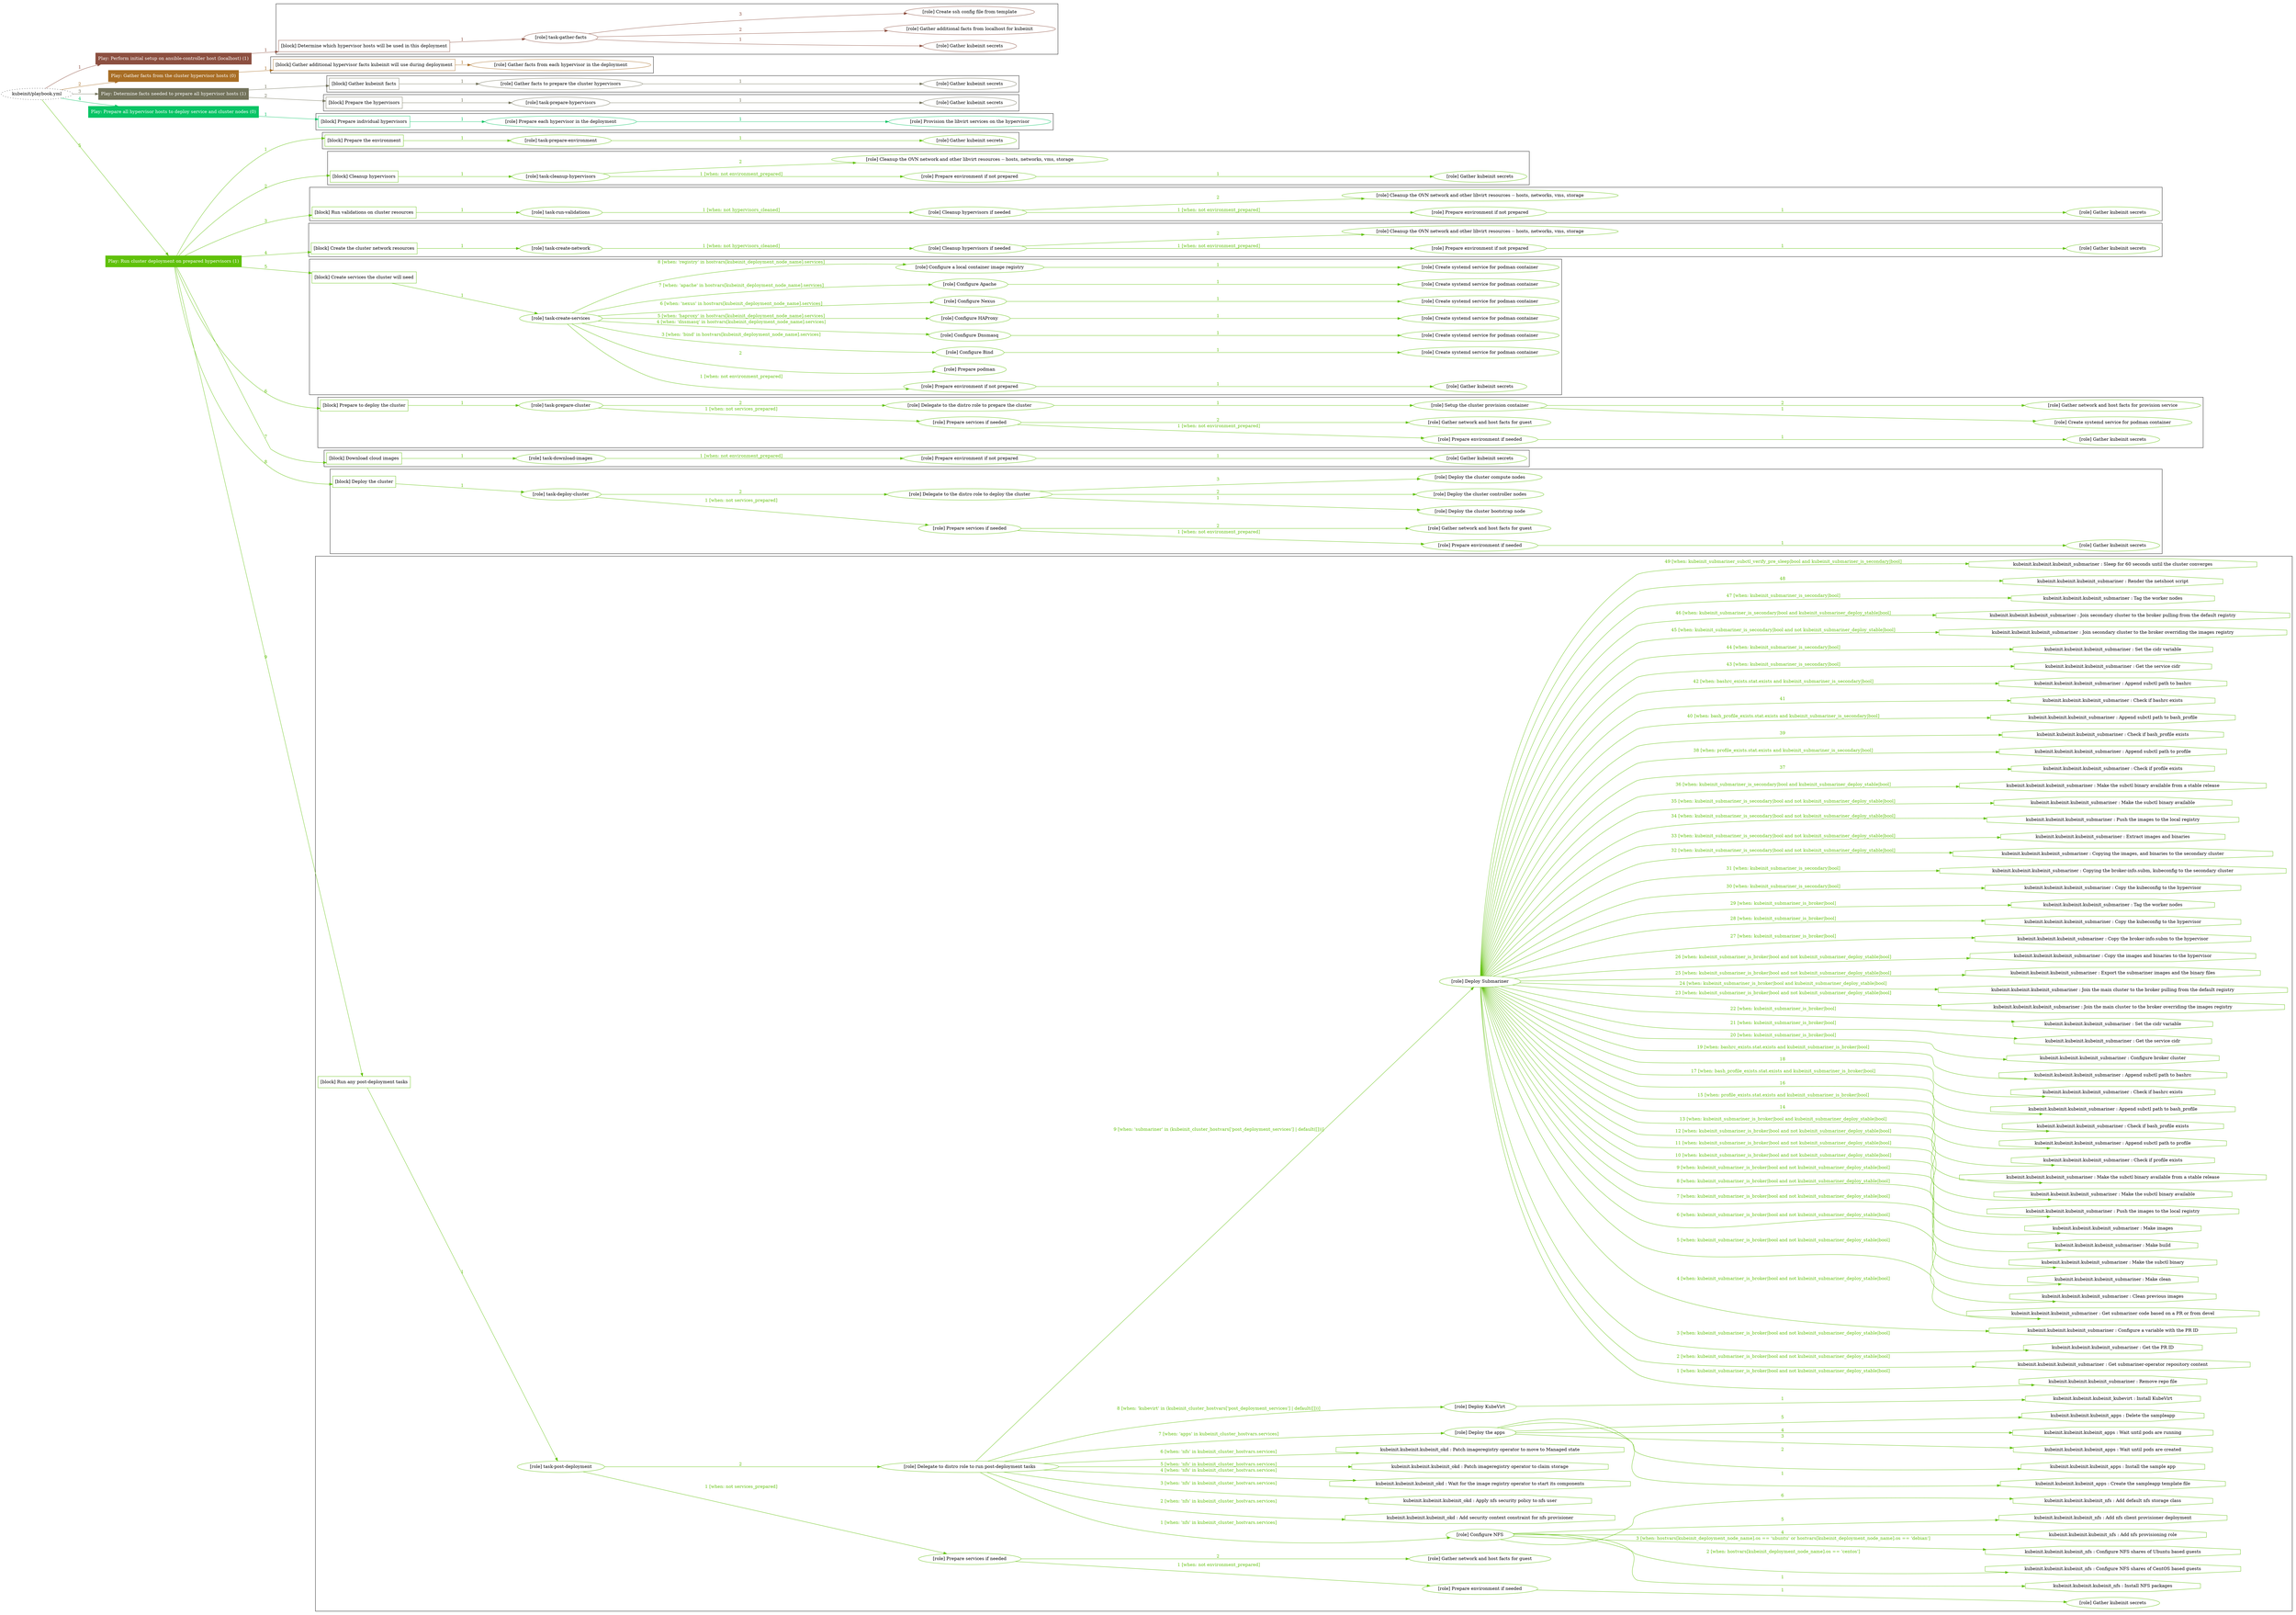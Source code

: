 digraph {
	graph [concentrate=true ordering=in rankdir=LR ratio=fill]
	edge [esep=5 sep=10]
	"kubeinit/playbook.yml" [URL="/home/runner/work/kubeinit/kubeinit/kubeinit/playbook.yml" id=playbook_c1d443b9 style=dotted]
	"kubeinit/playbook.yml" -> play_97f7d82f [label="1 " color="#8c4f40" fontcolor="#8c4f40" id=edge_b45766a2 labeltooltip="1 " tooltip="1 "]
	subgraph "Play: Perform initial setup on ansible-controller host (localhost) (1)" {
		play_97f7d82f [label="Play: Perform initial setup on ansible-controller host (localhost) (1)" URL="/home/runner/work/kubeinit/kubeinit/kubeinit/playbook.yml" color="#8c4f40" fontcolor="#ffffff" id=play_97f7d82f shape=box style=filled tooltip=localhost]
		play_97f7d82f -> block_c94a18c1 [label=1 color="#8c4f40" fontcolor="#8c4f40" id=edge_36cb5f18 labeltooltip=1 tooltip=1]
		subgraph cluster_block_c94a18c1 {
			block_c94a18c1 [label="[block] Determine which hypervisor hosts will be used in this deployment" URL="/home/runner/work/kubeinit/kubeinit/kubeinit/playbook.yml" color="#8c4f40" id=block_c94a18c1 labeltooltip="Determine which hypervisor hosts will be used in this deployment" shape=box tooltip="Determine which hypervisor hosts will be used in this deployment"]
			block_c94a18c1 -> role_af1a0c49 [label="1 " color="#8c4f40" fontcolor="#8c4f40" id=edge_9e84b35e labeltooltip="1 " tooltip="1 "]
			subgraph "task-gather-facts" {
				role_af1a0c49 [label="[role] task-gather-facts" URL="/home/runner/work/kubeinit/kubeinit/kubeinit/playbook.yml" color="#8c4f40" id=role_af1a0c49 tooltip="task-gather-facts"]
				role_af1a0c49 -> role_5ca59ee8 [label="1 " color="#8c4f40" fontcolor="#8c4f40" id=edge_e3b0654b labeltooltip="1 " tooltip="1 "]
				subgraph "Gather kubeinit secrets" {
					role_5ca59ee8 [label="[role] Gather kubeinit secrets" URL="/home/runner/.ansible/collections/ansible_collections/kubeinit/kubeinit/roles/kubeinit_prepare/tasks/build_hypervisors_group.yml" color="#8c4f40" id=role_5ca59ee8 tooltip="Gather kubeinit secrets"]
				}
				role_af1a0c49 -> role_01bd7f52 [label="2 " color="#8c4f40" fontcolor="#8c4f40" id=edge_6ac884cb labeltooltip="2 " tooltip="2 "]
				subgraph "Gather additional facts from localhost for kubeinit" {
					role_01bd7f52 [label="[role] Gather additional facts from localhost for kubeinit" URL="/home/runner/.ansible/collections/ansible_collections/kubeinit/kubeinit/roles/kubeinit_prepare/tasks/build_hypervisors_group.yml" color="#8c4f40" id=role_01bd7f52 tooltip="Gather additional facts from localhost for kubeinit"]
				}
				role_af1a0c49 -> role_b41c3fa3 [label="3 " color="#8c4f40" fontcolor="#8c4f40" id=edge_7e4999b1 labeltooltip="3 " tooltip="3 "]
				subgraph "Create ssh config file from template" {
					role_b41c3fa3 [label="[role] Create ssh config file from template" URL="/home/runner/.ansible/collections/ansible_collections/kubeinit/kubeinit/roles/kubeinit_prepare/tasks/build_hypervisors_group.yml" color="#8c4f40" id=role_b41c3fa3 tooltip="Create ssh config file from template"]
				}
			}
		}
	}
	"kubeinit/playbook.yml" -> play_32bbe748 [label="2 " color="#a86d24" fontcolor="#a86d24" id=edge_a893e6ba labeltooltip="2 " tooltip="2 "]
	subgraph "Play: Gather facts from the cluster hypervisor hosts (0)" {
		play_32bbe748 [label="Play: Gather facts from the cluster hypervisor hosts (0)" URL="/home/runner/work/kubeinit/kubeinit/kubeinit/playbook.yml" color="#a86d24" fontcolor="#ffffff" id=play_32bbe748 shape=box style=filled tooltip="Play: Gather facts from the cluster hypervisor hosts (0)"]
		play_32bbe748 -> block_10c24aa9 [label=1 color="#a86d24" fontcolor="#a86d24" id=edge_5adf541a labeltooltip=1 tooltip=1]
		subgraph cluster_block_10c24aa9 {
			block_10c24aa9 [label="[block] Gather additional hypervisor facts kubeinit will use during deployment" URL="/home/runner/work/kubeinit/kubeinit/kubeinit/playbook.yml" color="#a86d24" id=block_10c24aa9 labeltooltip="Gather additional hypervisor facts kubeinit will use during deployment" shape=box tooltip="Gather additional hypervisor facts kubeinit will use during deployment"]
			block_10c24aa9 -> role_83a49ab2 [label="1 " color="#a86d24" fontcolor="#a86d24" id=edge_05d86c90 labeltooltip="1 " tooltip="1 "]
			subgraph "Gather facts from each hypervisor in the deployment" {
				role_83a49ab2 [label="[role] Gather facts from each hypervisor in the deployment" URL="/home/runner/work/kubeinit/kubeinit/kubeinit/playbook.yml" color="#a86d24" id=role_83a49ab2 tooltip="Gather facts from each hypervisor in the deployment"]
			}
		}
	}
	"kubeinit/playbook.yml" -> play_4759f7fa [label="3 " color="#72725a" fontcolor="#72725a" id=edge_b3454b15 labeltooltip="3 " tooltip="3 "]
	subgraph "Play: Determine facts needed to prepare all hypervisor hosts (1)" {
		play_4759f7fa [label="Play: Determine facts needed to prepare all hypervisor hosts (1)" URL="/home/runner/work/kubeinit/kubeinit/kubeinit/playbook.yml" color="#72725a" fontcolor="#ffffff" id=play_4759f7fa shape=box style=filled tooltip=localhost]
		play_4759f7fa -> block_77857a08 [label=1 color="#72725a" fontcolor="#72725a" id=edge_c293eff4 labeltooltip=1 tooltip=1]
		subgraph cluster_block_77857a08 {
			block_77857a08 [label="[block] Gather kubeinit facts" URL="/home/runner/work/kubeinit/kubeinit/kubeinit/playbook.yml" color="#72725a" id=block_77857a08 labeltooltip="Gather kubeinit facts" shape=box tooltip="Gather kubeinit facts"]
			block_77857a08 -> role_8606d193 [label="1 " color="#72725a" fontcolor="#72725a" id=edge_5ed736af labeltooltip="1 " tooltip="1 "]
			subgraph "Gather facts to prepare the cluster hypervisors" {
				role_8606d193 [label="[role] Gather facts to prepare the cluster hypervisors" URL="/home/runner/work/kubeinit/kubeinit/kubeinit/playbook.yml" color="#72725a" id=role_8606d193 tooltip="Gather facts to prepare the cluster hypervisors"]
				role_8606d193 -> role_aa8d100c [label="1 " color="#72725a" fontcolor="#72725a" id=edge_9511ae86 labeltooltip="1 " tooltip="1 "]
				subgraph "Gather kubeinit secrets" {
					role_aa8d100c [label="[role] Gather kubeinit secrets" URL="/home/runner/.ansible/collections/ansible_collections/kubeinit/kubeinit/roles/kubeinit_prepare/tasks/gather_kubeinit_facts.yml" color="#72725a" id=role_aa8d100c tooltip="Gather kubeinit secrets"]
				}
			}
		}
		play_4759f7fa -> block_966372cc [label=2 color="#72725a" fontcolor="#72725a" id=edge_f1841353 labeltooltip=2 tooltip=2]
		subgraph cluster_block_966372cc {
			block_966372cc [label="[block] Prepare the hypervisors" URL="/home/runner/work/kubeinit/kubeinit/kubeinit/playbook.yml" color="#72725a" id=block_966372cc labeltooltip="Prepare the hypervisors" shape=box tooltip="Prepare the hypervisors"]
			block_966372cc -> role_f044dbb1 [label="1 " color="#72725a" fontcolor="#72725a" id=edge_b1cd4ae3 labeltooltip="1 " tooltip="1 "]
			subgraph "task-prepare-hypervisors" {
				role_f044dbb1 [label="[role] task-prepare-hypervisors" URL="/home/runner/work/kubeinit/kubeinit/kubeinit/playbook.yml" color="#72725a" id=role_f044dbb1 tooltip="task-prepare-hypervisors"]
				role_f044dbb1 -> role_bbe7d263 [label="1 " color="#72725a" fontcolor="#72725a" id=edge_dd8014b6 labeltooltip="1 " tooltip="1 "]
				subgraph "Gather kubeinit secrets" {
					role_bbe7d263 [label="[role] Gather kubeinit secrets" URL="/home/runner/.ansible/collections/ansible_collections/kubeinit/kubeinit/roles/kubeinit_prepare/tasks/gather_kubeinit_facts.yml" color="#72725a" id=role_bbe7d263 tooltip="Gather kubeinit secrets"]
				}
			}
		}
	}
	"kubeinit/playbook.yml" -> play_07812070 [label="4 " color="#08c465" fontcolor="#08c465" id=edge_2d79ee2b labeltooltip="4 " tooltip="4 "]
	subgraph "Play: Prepare all hypervisor hosts to deploy service and cluster nodes (0)" {
		play_07812070 [label="Play: Prepare all hypervisor hosts to deploy service and cluster nodes (0)" URL="/home/runner/work/kubeinit/kubeinit/kubeinit/playbook.yml" color="#08c465" fontcolor="#ffffff" id=play_07812070 shape=box style=filled tooltip="Play: Prepare all hypervisor hosts to deploy service and cluster nodes (0)"]
		play_07812070 -> block_d710bff6 [label=1 color="#08c465" fontcolor="#08c465" id=edge_f248c9bf labeltooltip=1 tooltip=1]
		subgraph cluster_block_d710bff6 {
			block_d710bff6 [label="[block] Prepare individual hypervisors" URL="/home/runner/work/kubeinit/kubeinit/kubeinit/playbook.yml" color="#08c465" id=block_d710bff6 labeltooltip="Prepare individual hypervisors" shape=box tooltip="Prepare individual hypervisors"]
			block_d710bff6 -> role_22204756 [label="1 " color="#08c465" fontcolor="#08c465" id=edge_dfd3dffa labeltooltip="1 " tooltip="1 "]
			subgraph "Prepare each hypervisor in the deployment" {
				role_22204756 [label="[role] Prepare each hypervisor in the deployment" URL="/home/runner/work/kubeinit/kubeinit/kubeinit/playbook.yml" color="#08c465" id=role_22204756 tooltip="Prepare each hypervisor in the deployment"]
				role_22204756 -> role_b9a050cc [label="1 " color="#08c465" fontcolor="#08c465" id=edge_54f76fed labeltooltip="1 " tooltip="1 "]
				subgraph "Provision the libvirt services on the hypervisor" {
					role_b9a050cc [label="[role] Provision the libvirt services on the hypervisor" URL="/home/runner/.ansible/collections/ansible_collections/kubeinit/kubeinit/roles/kubeinit_prepare/tasks/prepare_hypervisor.yml" color="#08c465" id=role_b9a050cc tooltip="Provision the libvirt services on the hypervisor"]
				}
			}
		}
	}
	"kubeinit/playbook.yml" -> play_96c3c218 [label="5 " color="#60c10b" fontcolor="#60c10b" id=edge_13489426 labeltooltip="5 " tooltip="5 "]
	subgraph "Play: Run cluster deployment on prepared hypervisors (1)" {
		play_96c3c218 [label="Play: Run cluster deployment on prepared hypervisors (1)" URL="/home/runner/work/kubeinit/kubeinit/kubeinit/playbook.yml" color="#60c10b" fontcolor="#ffffff" id=play_96c3c218 shape=box style=filled tooltip=localhost]
		play_96c3c218 -> block_4c2e31bd [label=1 color="#60c10b" fontcolor="#60c10b" id=edge_6b554fc9 labeltooltip=1 tooltip=1]
		subgraph cluster_block_4c2e31bd {
			block_4c2e31bd [label="[block] Prepare the environment" URL="/home/runner/work/kubeinit/kubeinit/kubeinit/playbook.yml" color="#60c10b" id=block_4c2e31bd labeltooltip="Prepare the environment" shape=box tooltip="Prepare the environment"]
			block_4c2e31bd -> role_a91e7c5c [label="1 " color="#60c10b" fontcolor="#60c10b" id=edge_479e9b96 labeltooltip="1 " tooltip="1 "]
			subgraph "task-prepare-environment" {
				role_a91e7c5c [label="[role] task-prepare-environment" URL="/home/runner/work/kubeinit/kubeinit/kubeinit/playbook.yml" color="#60c10b" id=role_a91e7c5c tooltip="task-prepare-environment"]
				role_a91e7c5c -> role_5c277d15 [label="1 " color="#60c10b" fontcolor="#60c10b" id=edge_19507383 labeltooltip="1 " tooltip="1 "]
				subgraph "Gather kubeinit secrets" {
					role_5c277d15 [label="[role] Gather kubeinit secrets" URL="/home/runner/.ansible/collections/ansible_collections/kubeinit/kubeinit/roles/kubeinit_prepare/tasks/gather_kubeinit_facts.yml" color="#60c10b" id=role_5c277d15 tooltip="Gather kubeinit secrets"]
				}
			}
		}
		play_96c3c218 -> block_849262e7 [label=2 color="#60c10b" fontcolor="#60c10b" id=edge_354c4b00 labeltooltip=2 tooltip=2]
		subgraph cluster_block_849262e7 {
			block_849262e7 [label="[block] Cleanup hypervisors" URL="/home/runner/work/kubeinit/kubeinit/kubeinit/playbook.yml" color="#60c10b" id=block_849262e7 labeltooltip="Cleanup hypervisors" shape=box tooltip="Cleanup hypervisors"]
			block_849262e7 -> role_4beb2b74 [label="1 " color="#60c10b" fontcolor="#60c10b" id=edge_469ec703 labeltooltip="1 " tooltip="1 "]
			subgraph "task-cleanup-hypervisors" {
				role_4beb2b74 [label="[role] task-cleanup-hypervisors" URL="/home/runner/work/kubeinit/kubeinit/kubeinit/playbook.yml" color="#60c10b" id=role_4beb2b74 tooltip="task-cleanup-hypervisors"]
				role_4beb2b74 -> role_05cb288d [label="1 [when: not environment_prepared]" color="#60c10b" fontcolor="#60c10b" id=edge_52160e19 labeltooltip="1 [when: not environment_prepared]" tooltip="1 [when: not environment_prepared]"]
				subgraph "Prepare environment if not prepared" {
					role_05cb288d [label="[role] Prepare environment if not prepared" URL="/home/runner/.ansible/collections/ansible_collections/kubeinit/kubeinit/roles/kubeinit_prepare/tasks/cleanup_hypervisors.yml" color="#60c10b" id=role_05cb288d tooltip="Prepare environment if not prepared"]
					role_05cb288d -> role_e168c492 [label="1 " color="#60c10b" fontcolor="#60c10b" id=edge_5cb2b53b labeltooltip="1 " tooltip="1 "]
					subgraph "Gather kubeinit secrets" {
						role_e168c492 [label="[role] Gather kubeinit secrets" URL="/home/runner/.ansible/collections/ansible_collections/kubeinit/kubeinit/roles/kubeinit_prepare/tasks/gather_kubeinit_facts.yml" color="#60c10b" id=role_e168c492 tooltip="Gather kubeinit secrets"]
					}
				}
				role_4beb2b74 -> role_8212b166 [label="2 " color="#60c10b" fontcolor="#60c10b" id=edge_f1d30bbe labeltooltip="2 " tooltip="2 "]
				subgraph "Cleanup the OVN network and other libvirt resources -- hosts, networks, vms, storage" {
					role_8212b166 [label="[role] Cleanup the OVN network and other libvirt resources -- hosts, networks, vms, storage" URL="/home/runner/.ansible/collections/ansible_collections/kubeinit/kubeinit/roles/kubeinit_prepare/tasks/cleanup_hypervisors.yml" color="#60c10b" id=role_8212b166 tooltip="Cleanup the OVN network and other libvirt resources -- hosts, networks, vms, storage"]
				}
			}
		}
		play_96c3c218 -> block_d70a4b89 [label=3 color="#60c10b" fontcolor="#60c10b" id=edge_ca2e0531 labeltooltip=3 tooltip=3]
		subgraph cluster_block_d70a4b89 {
			block_d70a4b89 [label="[block] Run validations on cluster resources" URL="/home/runner/work/kubeinit/kubeinit/kubeinit/playbook.yml" color="#60c10b" id=block_d70a4b89 labeltooltip="Run validations on cluster resources" shape=box tooltip="Run validations on cluster resources"]
			block_d70a4b89 -> role_eee6ed21 [label="1 " color="#60c10b" fontcolor="#60c10b" id=edge_721d650f labeltooltip="1 " tooltip="1 "]
			subgraph "task-run-validations" {
				role_eee6ed21 [label="[role] task-run-validations" URL="/home/runner/work/kubeinit/kubeinit/kubeinit/playbook.yml" color="#60c10b" id=role_eee6ed21 tooltip="task-run-validations"]
				role_eee6ed21 -> role_41b4d5b9 [label="1 [when: not hypervisors_cleaned]" color="#60c10b" fontcolor="#60c10b" id=edge_1c9a528f labeltooltip="1 [when: not hypervisors_cleaned]" tooltip="1 [when: not hypervisors_cleaned]"]
				subgraph "Cleanup hypervisors if needed" {
					role_41b4d5b9 [label="[role] Cleanup hypervisors if needed" URL="/home/runner/.ansible/collections/ansible_collections/kubeinit/kubeinit/roles/kubeinit_validations/tasks/main.yml" color="#60c10b" id=role_41b4d5b9 tooltip="Cleanup hypervisors if needed"]
					role_41b4d5b9 -> role_f98a73cc [label="1 [when: not environment_prepared]" color="#60c10b" fontcolor="#60c10b" id=edge_8c3b9466 labeltooltip="1 [when: not environment_prepared]" tooltip="1 [when: not environment_prepared]"]
					subgraph "Prepare environment if not prepared" {
						role_f98a73cc [label="[role] Prepare environment if not prepared" URL="/home/runner/.ansible/collections/ansible_collections/kubeinit/kubeinit/roles/kubeinit_prepare/tasks/cleanup_hypervisors.yml" color="#60c10b" id=role_f98a73cc tooltip="Prepare environment if not prepared"]
						role_f98a73cc -> role_5184b13b [label="1 " color="#60c10b" fontcolor="#60c10b" id=edge_a6ab1ad2 labeltooltip="1 " tooltip="1 "]
						subgraph "Gather kubeinit secrets" {
							role_5184b13b [label="[role] Gather kubeinit secrets" URL="/home/runner/.ansible/collections/ansible_collections/kubeinit/kubeinit/roles/kubeinit_prepare/tasks/gather_kubeinit_facts.yml" color="#60c10b" id=role_5184b13b tooltip="Gather kubeinit secrets"]
						}
					}
					role_41b4d5b9 -> role_bbf95c1d [label="2 " color="#60c10b" fontcolor="#60c10b" id=edge_6cda3160 labeltooltip="2 " tooltip="2 "]
					subgraph "Cleanup the OVN network and other libvirt resources -- hosts, networks, vms, storage" {
						role_bbf95c1d [label="[role] Cleanup the OVN network and other libvirt resources -- hosts, networks, vms, storage" URL="/home/runner/.ansible/collections/ansible_collections/kubeinit/kubeinit/roles/kubeinit_prepare/tasks/cleanup_hypervisors.yml" color="#60c10b" id=role_bbf95c1d tooltip="Cleanup the OVN network and other libvirt resources -- hosts, networks, vms, storage"]
					}
				}
			}
		}
		play_96c3c218 -> block_25ec71b4 [label=4 color="#60c10b" fontcolor="#60c10b" id=edge_cfdb9b5f labeltooltip=4 tooltip=4]
		subgraph cluster_block_25ec71b4 {
			block_25ec71b4 [label="[block] Create the cluster network resources" URL="/home/runner/work/kubeinit/kubeinit/kubeinit/playbook.yml" color="#60c10b" id=block_25ec71b4 labeltooltip="Create the cluster network resources" shape=box tooltip="Create the cluster network resources"]
			block_25ec71b4 -> role_6d699c38 [label="1 " color="#60c10b" fontcolor="#60c10b" id=edge_6317d5bd labeltooltip="1 " tooltip="1 "]
			subgraph "task-create-network" {
				role_6d699c38 [label="[role] task-create-network" URL="/home/runner/work/kubeinit/kubeinit/kubeinit/playbook.yml" color="#60c10b" id=role_6d699c38 tooltip="task-create-network"]
				role_6d699c38 -> role_e4b06d39 [label="1 [when: not hypervisors_cleaned]" color="#60c10b" fontcolor="#60c10b" id=edge_d6d5d609 labeltooltip="1 [when: not hypervisors_cleaned]" tooltip="1 [when: not hypervisors_cleaned]"]
				subgraph "Cleanup hypervisors if needed" {
					role_e4b06d39 [label="[role] Cleanup hypervisors if needed" URL="/home/runner/.ansible/collections/ansible_collections/kubeinit/kubeinit/roles/kubeinit_libvirt/tasks/create_network.yml" color="#60c10b" id=role_e4b06d39 tooltip="Cleanup hypervisors if needed"]
					role_e4b06d39 -> role_470e210e [label="1 [when: not environment_prepared]" color="#60c10b" fontcolor="#60c10b" id=edge_b82cd183 labeltooltip="1 [when: not environment_prepared]" tooltip="1 [when: not environment_prepared]"]
					subgraph "Prepare environment if not prepared" {
						role_470e210e [label="[role] Prepare environment if not prepared" URL="/home/runner/.ansible/collections/ansible_collections/kubeinit/kubeinit/roles/kubeinit_prepare/tasks/cleanup_hypervisors.yml" color="#60c10b" id=role_470e210e tooltip="Prepare environment if not prepared"]
						role_470e210e -> role_b4fd6424 [label="1 " color="#60c10b" fontcolor="#60c10b" id=edge_cab6b370 labeltooltip="1 " tooltip="1 "]
						subgraph "Gather kubeinit secrets" {
							role_b4fd6424 [label="[role] Gather kubeinit secrets" URL="/home/runner/.ansible/collections/ansible_collections/kubeinit/kubeinit/roles/kubeinit_prepare/tasks/gather_kubeinit_facts.yml" color="#60c10b" id=role_b4fd6424 tooltip="Gather kubeinit secrets"]
						}
					}
					role_e4b06d39 -> role_9c7c7165 [label="2 " color="#60c10b" fontcolor="#60c10b" id=edge_fcae056c labeltooltip="2 " tooltip="2 "]
					subgraph "Cleanup the OVN network and other libvirt resources -- hosts, networks, vms, storage" {
						role_9c7c7165 [label="[role] Cleanup the OVN network and other libvirt resources -- hosts, networks, vms, storage" URL="/home/runner/.ansible/collections/ansible_collections/kubeinit/kubeinit/roles/kubeinit_prepare/tasks/cleanup_hypervisors.yml" color="#60c10b" id=role_9c7c7165 tooltip="Cleanup the OVN network and other libvirt resources -- hosts, networks, vms, storage"]
					}
				}
			}
		}
		play_96c3c218 -> block_8d42628a [label=5 color="#60c10b" fontcolor="#60c10b" id=edge_d3882274 labeltooltip=5 tooltip=5]
		subgraph cluster_block_8d42628a {
			block_8d42628a [label="[block] Create services the cluster will need" URL="/home/runner/work/kubeinit/kubeinit/kubeinit/playbook.yml" color="#60c10b" id=block_8d42628a labeltooltip="Create services the cluster will need" shape=box tooltip="Create services the cluster will need"]
			block_8d42628a -> role_734fec21 [label="1 " color="#60c10b" fontcolor="#60c10b" id=edge_72ca23bb labeltooltip="1 " tooltip="1 "]
			subgraph "task-create-services" {
				role_734fec21 [label="[role] task-create-services" URL="/home/runner/work/kubeinit/kubeinit/kubeinit/playbook.yml" color="#60c10b" id=role_734fec21 tooltip="task-create-services"]
				role_734fec21 -> role_fe921063 [label="1 [when: not environment_prepared]" color="#60c10b" fontcolor="#60c10b" id=edge_ae715e6c labeltooltip="1 [when: not environment_prepared]" tooltip="1 [when: not environment_prepared]"]
				subgraph "Prepare environment if not prepared" {
					role_fe921063 [label="[role] Prepare environment if not prepared" URL="/home/runner/.ansible/collections/ansible_collections/kubeinit/kubeinit/roles/kubeinit_services/tasks/main.yml" color="#60c10b" id=role_fe921063 tooltip="Prepare environment if not prepared"]
					role_fe921063 -> role_f620c92a [label="1 " color="#60c10b" fontcolor="#60c10b" id=edge_074a2431 labeltooltip="1 " tooltip="1 "]
					subgraph "Gather kubeinit secrets" {
						role_f620c92a [label="[role] Gather kubeinit secrets" URL="/home/runner/.ansible/collections/ansible_collections/kubeinit/kubeinit/roles/kubeinit_prepare/tasks/gather_kubeinit_facts.yml" color="#60c10b" id=role_f620c92a tooltip="Gather kubeinit secrets"]
					}
				}
				role_734fec21 -> role_4c1b86b6 [label="2 " color="#60c10b" fontcolor="#60c10b" id=edge_9c73221e labeltooltip="2 " tooltip="2 "]
				subgraph "Prepare podman" {
					role_4c1b86b6 [label="[role] Prepare podman" URL="/home/runner/.ansible/collections/ansible_collections/kubeinit/kubeinit/roles/kubeinit_services/tasks/00_create_service_pod.yml" color="#60c10b" id=role_4c1b86b6 tooltip="Prepare podman"]
				}
				role_734fec21 -> role_3c8a98f0 [label="3 [when: 'bind' in hostvars[kubeinit_deployment_node_name].services]" color="#60c10b" fontcolor="#60c10b" id=edge_37851586 labeltooltip="3 [when: 'bind' in hostvars[kubeinit_deployment_node_name].services]" tooltip="3 [when: 'bind' in hostvars[kubeinit_deployment_node_name].services]"]
				subgraph "Configure Bind" {
					role_3c8a98f0 [label="[role] Configure Bind" URL="/home/runner/.ansible/collections/ansible_collections/kubeinit/kubeinit/roles/kubeinit_services/tasks/start_services_containers.yml" color="#60c10b" id=role_3c8a98f0 tooltip="Configure Bind"]
					role_3c8a98f0 -> role_ee84c9d6 [label="1 " color="#60c10b" fontcolor="#60c10b" id=edge_7aa35cdd labeltooltip="1 " tooltip="1 "]
					subgraph "Create systemd service for podman container" {
						role_ee84c9d6 [label="[role] Create systemd service for podman container" URL="/home/runner/.ansible/collections/ansible_collections/kubeinit/kubeinit/roles/kubeinit_bind/tasks/main.yml" color="#60c10b" id=role_ee84c9d6 tooltip="Create systemd service for podman container"]
					}
				}
				role_734fec21 -> role_c2abb283 [label="4 [when: 'dnsmasq' in hostvars[kubeinit_deployment_node_name].services]" color="#60c10b" fontcolor="#60c10b" id=edge_51714ce9 labeltooltip="4 [when: 'dnsmasq' in hostvars[kubeinit_deployment_node_name].services]" tooltip="4 [when: 'dnsmasq' in hostvars[kubeinit_deployment_node_name].services]"]
				subgraph "Configure Dnsmasq" {
					role_c2abb283 [label="[role] Configure Dnsmasq" URL="/home/runner/.ansible/collections/ansible_collections/kubeinit/kubeinit/roles/kubeinit_services/tasks/start_services_containers.yml" color="#60c10b" id=role_c2abb283 tooltip="Configure Dnsmasq"]
					role_c2abb283 -> role_96a5457b [label="1 " color="#60c10b" fontcolor="#60c10b" id=edge_06ccf177 labeltooltip="1 " tooltip="1 "]
					subgraph "Create systemd service for podman container" {
						role_96a5457b [label="[role] Create systemd service for podman container" URL="/home/runner/.ansible/collections/ansible_collections/kubeinit/kubeinit/roles/kubeinit_dnsmasq/tasks/main.yml" color="#60c10b" id=role_96a5457b tooltip="Create systemd service for podman container"]
					}
				}
				role_734fec21 -> role_33147f8a [label="5 [when: 'haproxy' in hostvars[kubeinit_deployment_node_name].services]" color="#60c10b" fontcolor="#60c10b" id=edge_cf17d40d labeltooltip="5 [when: 'haproxy' in hostvars[kubeinit_deployment_node_name].services]" tooltip="5 [when: 'haproxy' in hostvars[kubeinit_deployment_node_name].services]"]
				subgraph "Configure HAProxy" {
					role_33147f8a [label="[role] Configure HAProxy" URL="/home/runner/.ansible/collections/ansible_collections/kubeinit/kubeinit/roles/kubeinit_services/tasks/start_services_containers.yml" color="#60c10b" id=role_33147f8a tooltip="Configure HAProxy"]
					role_33147f8a -> role_35a87db5 [label="1 " color="#60c10b" fontcolor="#60c10b" id=edge_f57e7387 labeltooltip="1 " tooltip="1 "]
					subgraph "Create systemd service for podman container" {
						role_35a87db5 [label="[role] Create systemd service for podman container" URL="/home/runner/.ansible/collections/ansible_collections/kubeinit/kubeinit/roles/kubeinit_haproxy/tasks/main.yml" color="#60c10b" id=role_35a87db5 tooltip="Create systemd service for podman container"]
					}
				}
				role_734fec21 -> role_6c93f5ef [label="6 [when: 'nexus' in hostvars[kubeinit_deployment_node_name].services]" color="#60c10b" fontcolor="#60c10b" id=edge_f6460ed2 labeltooltip="6 [when: 'nexus' in hostvars[kubeinit_deployment_node_name].services]" tooltip="6 [when: 'nexus' in hostvars[kubeinit_deployment_node_name].services]"]
				subgraph "Configure Nexus" {
					role_6c93f5ef [label="[role] Configure Nexus" URL="/home/runner/.ansible/collections/ansible_collections/kubeinit/kubeinit/roles/kubeinit_services/tasks/start_services_containers.yml" color="#60c10b" id=role_6c93f5ef tooltip="Configure Nexus"]
					role_6c93f5ef -> role_e7f95444 [label="1 " color="#60c10b" fontcolor="#60c10b" id=edge_1c005cda labeltooltip="1 " tooltip="1 "]
					subgraph "Create systemd service for podman container" {
						role_e7f95444 [label="[role] Create systemd service for podman container" URL="/home/runner/.ansible/collections/ansible_collections/kubeinit/kubeinit/roles/kubeinit_nexus/tasks/main.yml" color="#60c10b" id=role_e7f95444 tooltip="Create systemd service for podman container"]
					}
				}
				role_734fec21 -> role_61f0b2ed [label="7 [when: 'apache' in hostvars[kubeinit_deployment_node_name].services]" color="#60c10b" fontcolor="#60c10b" id=edge_40b00bb7 labeltooltip="7 [when: 'apache' in hostvars[kubeinit_deployment_node_name].services]" tooltip="7 [when: 'apache' in hostvars[kubeinit_deployment_node_name].services]"]
				subgraph "Configure Apache" {
					role_61f0b2ed [label="[role] Configure Apache" URL="/home/runner/.ansible/collections/ansible_collections/kubeinit/kubeinit/roles/kubeinit_services/tasks/start_services_containers.yml" color="#60c10b" id=role_61f0b2ed tooltip="Configure Apache"]
					role_61f0b2ed -> role_0b7e4344 [label="1 " color="#60c10b" fontcolor="#60c10b" id=edge_293b0370 labeltooltip="1 " tooltip="1 "]
					subgraph "Create systemd service for podman container" {
						role_0b7e4344 [label="[role] Create systemd service for podman container" URL="/home/runner/.ansible/collections/ansible_collections/kubeinit/kubeinit/roles/kubeinit_apache/tasks/main.yml" color="#60c10b" id=role_0b7e4344 tooltip="Create systemd service for podman container"]
					}
				}
				role_734fec21 -> role_02494cc3 [label="8 [when: 'registry' in hostvars[kubeinit_deployment_node_name].services]" color="#60c10b" fontcolor="#60c10b" id=edge_bf5c708c labeltooltip="8 [when: 'registry' in hostvars[kubeinit_deployment_node_name].services]" tooltip="8 [when: 'registry' in hostvars[kubeinit_deployment_node_name].services]"]
				subgraph "Configure a local container image registry" {
					role_02494cc3 [label="[role] Configure a local container image registry" URL="/home/runner/.ansible/collections/ansible_collections/kubeinit/kubeinit/roles/kubeinit_services/tasks/start_services_containers.yml" color="#60c10b" id=role_02494cc3 tooltip="Configure a local container image registry"]
					role_02494cc3 -> role_8fc9a819 [label="1 " color="#60c10b" fontcolor="#60c10b" id=edge_bf3f45fd labeltooltip="1 " tooltip="1 "]
					subgraph "Create systemd service for podman container" {
						role_8fc9a819 [label="[role] Create systemd service for podman container" URL="/home/runner/.ansible/collections/ansible_collections/kubeinit/kubeinit/roles/kubeinit_registry/tasks/main.yml" color="#60c10b" id=role_8fc9a819 tooltip="Create systemd service for podman container"]
					}
				}
			}
		}
		play_96c3c218 -> block_723c6034 [label=6 color="#60c10b" fontcolor="#60c10b" id=edge_f08c2f51 labeltooltip=6 tooltip=6]
		subgraph cluster_block_723c6034 {
			block_723c6034 [label="[block] Prepare to deploy the cluster" URL="/home/runner/work/kubeinit/kubeinit/kubeinit/playbook.yml" color="#60c10b" id=block_723c6034 labeltooltip="Prepare to deploy the cluster" shape=box tooltip="Prepare to deploy the cluster"]
			block_723c6034 -> role_fe8c21ce [label="1 " color="#60c10b" fontcolor="#60c10b" id=edge_4c512be0 labeltooltip="1 " tooltip="1 "]
			subgraph "task-prepare-cluster" {
				role_fe8c21ce [label="[role] task-prepare-cluster" URL="/home/runner/work/kubeinit/kubeinit/kubeinit/playbook.yml" color="#60c10b" id=role_fe8c21ce tooltip="task-prepare-cluster"]
				role_fe8c21ce -> role_bdeb1a3a [label="1 [when: not services_prepared]" color="#60c10b" fontcolor="#60c10b" id=edge_5805c3cf labeltooltip="1 [when: not services_prepared]" tooltip="1 [when: not services_prepared]"]
				subgraph "Prepare services if needed" {
					role_bdeb1a3a [label="[role] Prepare services if needed" URL="/home/runner/.ansible/collections/ansible_collections/kubeinit/kubeinit/roles/kubeinit_prepare/tasks/prepare_cluster.yml" color="#60c10b" id=role_bdeb1a3a tooltip="Prepare services if needed"]
					role_bdeb1a3a -> role_163da57e [label="1 [when: not environment_prepared]" color="#60c10b" fontcolor="#60c10b" id=edge_0f82222a labeltooltip="1 [when: not environment_prepared]" tooltip="1 [when: not environment_prepared]"]
					subgraph "Prepare environment if needed" {
						role_163da57e [label="[role] Prepare environment if needed" URL="/home/runner/.ansible/collections/ansible_collections/kubeinit/kubeinit/roles/kubeinit_services/tasks/prepare_services.yml" color="#60c10b" id=role_163da57e tooltip="Prepare environment if needed"]
						role_163da57e -> role_bb5ca843 [label="1 " color="#60c10b" fontcolor="#60c10b" id=edge_6678e330 labeltooltip="1 " tooltip="1 "]
						subgraph "Gather kubeinit secrets" {
							role_bb5ca843 [label="[role] Gather kubeinit secrets" URL="/home/runner/.ansible/collections/ansible_collections/kubeinit/kubeinit/roles/kubeinit_prepare/tasks/gather_kubeinit_facts.yml" color="#60c10b" id=role_bb5ca843 tooltip="Gather kubeinit secrets"]
						}
					}
					role_bdeb1a3a -> role_5fae191c [label="2 " color="#60c10b" fontcolor="#60c10b" id=edge_8e8862f0 labeltooltip="2 " tooltip="2 "]
					subgraph "Gather network and host facts for guest" {
						role_5fae191c [label="[role] Gather network and host facts for guest" URL="/home/runner/.ansible/collections/ansible_collections/kubeinit/kubeinit/roles/kubeinit_services/tasks/prepare_services.yml" color="#60c10b" id=role_5fae191c tooltip="Gather network and host facts for guest"]
					}
				}
				role_fe8c21ce -> role_f584d2c4 [label="2 " color="#60c10b" fontcolor="#60c10b" id=edge_6cc2303a labeltooltip="2 " tooltip="2 "]
				subgraph "Delegate to the distro role to prepare the cluster" {
					role_f584d2c4 [label="[role] Delegate to the distro role to prepare the cluster" URL="/home/runner/.ansible/collections/ansible_collections/kubeinit/kubeinit/roles/kubeinit_prepare/tasks/prepare_cluster.yml" color="#60c10b" id=role_f584d2c4 tooltip="Delegate to the distro role to prepare the cluster"]
					role_f584d2c4 -> role_9216ec7a [label="1 " color="#60c10b" fontcolor="#60c10b" id=edge_31686f65 labeltooltip="1 " tooltip="1 "]
					subgraph "Setup the cluster provision container" {
						role_9216ec7a [label="[role] Setup the cluster provision container" URL="/home/runner/.ansible/collections/ansible_collections/kubeinit/kubeinit/roles/kubeinit_okd/tasks/prepare_cluster.yml" color="#60c10b" id=role_9216ec7a tooltip="Setup the cluster provision container"]
						role_9216ec7a -> role_d745ae71 [label="1 " color="#60c10b" fontcolor="#60c10b" id=edge_dcfa397c labeltooltip="1 " tooltip="1 "]
						subgraph "Create systemd service for podman container" {
							role_d745ae71 [label="[role] Create systemd service for podman container" URL="/home/runner/.ansible/collections/ansible_collections/kubeinit/kubeinit/roles/kubeinit_services/tasks/create_provision_container.yml" color="#60c10b" id=role_d745ae71 tooltip="Create systemd service for podman container"]
						}
						role_9216ec7a -> role_1866f546 [label="2 " color="#60c10b" fontcolor="#60c10b" id=edge_ca053100 labeltooltip="2 " tooltip="2 "]
						subgraph "Gather network and host facts for provision service" {
							role_1866f546 [label="[role] Gather network and host facts for provision service" URL="/home/runner/.ansible/collections/ansible_collections/kubeinit/kubeinit/roles/kubeinit_services/tasks/create_provision_container.yml" color="#60c10b" id=role_1866f546 tooltip="Gather network and host facts for provision service"]
						}
					}
				}
			}
		}
		play_96c3c218 -> block_85a988e6 [label=7 color="#60c10b" fontcolor="#60c10b" id=edge_8519e2cd labeltooltip=7 tooltip=7]
		subgraph cluster_block_85a988e6 {
			block_85a988e6 [label="[block] Download cloud images" URL="/home/runner/work/kubeinit/kubeinit/kubeinit/playbook.yml" color="#60c10b" id=block_85a988e6 labeltooltip="Download cloud images" shape=box tooltip="Download cloud images"]
			block_85a988e6 -> role_ea56b29c [label="1 " color="#60c10b" fontcolor="#60c10b" id=edge_053020a0 labeltooltip="1 " tooltip="1 "]
			subgraph "task-download-images" {
				role_ea56b29c [label="[role] task-download-images" URL="/home/runner/work/kubeinit/kubeinit/kubeinit/playbook.yml" color="#60c10b" id=role_ea56b29c tooltip="task-download-images"]
				role_ea56b29c -> role_14aaa485 [label="1 [when: not environment_prepared]" color="#60c10b" fontcolor="#60c10b" id=edge_e8028779 labeltooltip="1 [when: not environment_prepared]" tooltip="1 [when: not environment_prepared]"]
				subgraph "Prepare environment if not prepared" {
					role_14aaa485 [label="[role] Prepare environment if not prepared" URL="/home/runner/.ansible/collections/ansible_collections/kubeinit/kubeinit/roles/kubeinit_libvirt/tasks/download_cloud_images.yml" color="#60c10b" id=role_14aaa485 tooltip="Prepare environment if not prepared"]
					role_14aaa485 -> role_34d34363 [label="1 " color="#60c10b" fontcolor="#60c10b" id=edge_dfc1dcf9 labeltooltip="1 " tooltip="1 "]
					subgraph "Gather kubeinit secrets" {
						role_34d34363 [label="[role] Gather kubeinit secrets" URL="/home/runner/.ansible/collections/ansible_collections/kubeinit/kubeinit/roles/kubeinit_prepare/tasks/gather_kubeinit_facts.yml" color="#60c10b" id=role_34d34363 tooltip="Gather kubeinit secrets"]
					}
				}
			}
		}
		play_96c3c218 -> block_05efe837 [label=8 color="#60c10b" fontcolor="#60c10b" id=edge_4d6a40e7 labeltooltip=8 tooltip=8]
		subgraph cluster_block_05efe837 {
			block_05efe837 [label="[block] Deploy the cluster" URL="/home/runner/work/kubeinit/kubeinit/kubeinit/playbook.yml" color="#60c10b" id=block_05efe837 labeltooltip="Deploy the cluster" shape=box tooltip="Deploy the cluster"]
			block_05efe837 -> role_c2b63cda [label="1 " color="#60c10b" fontcolor="#60c10b" id=edge_9230095b labeltooltip="1 " tooltip="1 "]
			subgraph "task-deploy-cluster" {
				role_c2b63cda [label="[role] task-deploy-cluster" URL="/home/runner/work/kubeinit/kubeinit/kubeinit/playbook.yml" color="#60c10b" id=role_c2b63cda tooltip="task-deploy-cluster"]
				role_c2b63cda -> role_638edd8e [label="1 [when: not services_prepared]" color="#60c10b" fontcolor="#60c10b" id=edge_2eb9b5a1 labeltooltip="1 [when: not services_prepared]" tooltip="1 [when: not services_prepared]"]
				subgraph "Prepare services if needed" {
					role_638edd8e [label="[role] Prepare services if needed" URL="/home/runner/.ansible/collections/ansible_collections/kubeinit/kubeinit/roles/kubeinit_prepare/tasks/deploy_cluster.yml" color="#60c10b" id=role_638edd8e tooltip="Prepare services if needed"]
					role_638edd8e -> role_1c200202 [label="1 [when: not environment_prepared]" color="#60c10b" fontcolor="#60c10b" id=edge_eac9953a labeltooltip="1 [when: not environment_prepared]" tooltip="1 [when: not environment_prepared]"]
					subgraph "Prepare environment if needed" {
						role_1c200202 [label="[role] Prepare environment if needed" URL="/home/runner/.ansible/collections/ansible_collections/kubeinit/kubeinit/roles/kubeinit_services/tasks/prepare_services.yml" color="#60c10b" id=role_1c200202 tooltip="Prepare environment if needed"]
						role_1c200202 -> role_65075e0c [label="1 " color="#60c10b" fontcolor="#60c10b" id=edge_9808c7d2 labeltooltip="1 " tooltip="1 "]
						subgraph "Gather kubeinit secrets" {
							role_65075e0c [label="[role] Gather kubeinit secrets" URL="/home/runner/.ansible/collections/ansible_collections/kubeinit/kubeinit/roles/kubeinit_prepare/tasks/gather_kubeinit_facts.yml" color="#60c10b" id=role_65075e0c tooltip="Gather kubeinit secrets"]
						}
					}
					role_638edd8e -> role_a8ea8cd6 [label="2 " color="#60c10b" fontcolor="#60c10b" id=edge_ef87d924 labeltooltip="2 " tooltip="2 "]
					subgraph "Gather network and host facts for guest" {
						role_a8ea8cd6 [label="[role] Gather network and host facts for guest" URL="/home/runner/.ansible/collections/ansible_collections/kubeinit/kubeinit/roles/kubeinit_services/tasks/prepare_services.yml" color="#60c10b" id=role_a8ea8cd6 tooltip="Gather network and host facts for guest"]
					}
				}
				role_c2b63cda -> role_b6cf212e [label="2 " color="#60c10b" fontcolor="#60c10b" id=edge_c3fffb46 labeltooltip="2 " tooltip="2 "]
				subgraph "Delegate to the distro role to deploy the cluster" {
					role_b6cf212e [label="[role] Delegate to the distro role to deploy the cluster" URL="/home/runner/.ansible/collections/ansible_collections/kubeinit/kubeinit/roles/kubeinit_prepare/tasks/deploy_cluster.yml" color="#60c10b" id=role_b6cf212e tooltip="Delegate to the distro role to deploy the cluster"]
					role_b6cf212e -> role_e710fc94 [label="1 " color="#60c10b" fontcolor="#60c10b" id=edge_5e6bc1a3 labeltooltip="1 " tooltip="1 "]
					subgraph "Deploy the cluster bootstrap node" {
						role_e710fc94 [label="[role] Deploy the cluster bootstrap node" URL="/home/runner/.ansible/collections/ansible_collections/kubeinit/kubeinit/roles/kubeinit_okd/tasks/main.yml" color="#60c10b" id=role_e710fc94 tooltip="Deploy the cluster bootstrap node"]
					}
					role_b6cf212e -> role_96ac0bcd [label="2 " color="#60c10b" fontcolor="#60c10b" id=edge_041c494c labeltooltip="2 " tooltip="2 "]
					subgraph "Deploy the cluster controller nodes" {
						role_96ac0bcd [label="[role] Deploy the cluster controller nodes" URL="/home/runner/.ansible/collections/ansible_collections/kubeinit/kubeinit/roles/kubeinit_okd/tasks/main.yml" color="#60c10b" id=role_96ac0bcd tooltip="Deploy the cluster controller nodes"]
					}
					role_b6cf212e -> role_d35d57f5 [label="3 " color="#60c10b" fontcolor="#60c10b" id=edge_4723eeea labeltooltip="3 " tooltip="3 "]
					subgraph "Deploy the cluster compute nodes" {
						role_d35d57f5 [label="[role] Deploy the cluster compute nodes" URL="/home/runner/.ansible/collections/ansible_collections/kubeinit/kubeinit/roles/kubeinit_okd/tasks/main.yml" color="#60c10b" id=role_d35d57f5 tooltip="Deploy the cluster compute nodes"]
					}
				}
			}
		}
		play_96c3c218 -> block_4cc84a1e [label=9 color="#60c10b" fontcolor="#60c10b" id=edge_5bf5d8d7 labeltooltip=9 tooltip=9]
		subgraph cluster_block_4cc84a1e {
			block_4cc84a1e [label="[block] Run any post-deployment tasks" URL="/home/runner/work/kubeinit/kubeinit/kubeinit/playbook.yml" color="#60c10b" id=block_4cc84a1e labeltooltip="Run any post-deployment tasks" shape=box tooltip="Run any post-deployment tasks"]
			block_4cc84a1e -> role_4265e4d0 [label="1 " color="#60c10b" fontcolor="#60c10b" id=edge_3e2108b3 labeltooltip="1 " tooltip="1 "]
			subgraph "task-post-deployment" {
				role_4265e4d0 [label="[role] task-post-deployment" URL="/home/runner/work/kubeinit/kubeinit/kubeinit/playbook.yml" color="#60c10b" id=role_4265e4d0 tooltip="task-post-deployment"]
				role_4265e4d0 -> role_056203ce [label="1 [when: not services_prepared]" color="#60c10b" fontcolor="#60c10b" id=edge_0f31faa4 labeltooltip="1 [when: not services_prepared]" tooltip="1 [when: not services_prepared]"]
				subgraph "Prepare services if needed" {
					role_056203ce [label="[role] Prepare services if needed" URL="/home/runner/.ansible/collections/ansible_collections/kubeinit/kubeinit/roles/kubeinit_prepare/tasks/post_deployment.yml" color="#60c10b" id=role_056203ce tooltip="Prepare services if needed"]
					role_056203ce -> role_b2eb1a54 [label="1 [when: not environment_prepared]" color="#60c10b" fontcolor="#60c10b" id=edge_19b2b9ca labeltooltip="1 [when: not environment_prepared]" tooltip="1 [when: not environment_prepared]"]
					subgraph "Prepare environment if needed" {
						role_b2eb1a54 [label="[role] Prepare environment if needed" URL="/home/runner/.ansible/collections/ansible_collections/kubeinit/kubeinit/roles/kubeinit_services/tasks/prepare_services.yml" color="#60c10b" id=role_b2eb1a54 tooltip="Prepare environment if needed"]
						role_b2eb1a54 -> role_aecbd5dc [label="1 " color="#60c10b" fontcolor="#60c10b" id=edge_2d5263e2 labeltooltip="1 " tooltip="1 "]
						subgraph "Gather kubeinit secrets" {
							role_aecbd5dc [label="[role] Gather kubeinit secrets" URL="/home/runner/.ansible/collections/ansible_collections/kubeinit/kubeinit/roles/kubeinit_prepare/tasks/gather_kubeinit_facts.yml" color="#60c10b" id=role_aecbd5dc tooltip="Gather kubeinit secrets"]
						}
					}
					role_056203ce -> role_b0fe7929 [label="2 " color="#60c10b" fontcolor="#60c10b" id=edge_94ed99db labeltooltip="2 " tooltip="2 "]
					subgraph "Gather network and host facts for guest" {
						role_b0fe7929 [label="[role] Gather network and host facts for guest" URL="/home/runner/.ansible/collections/ansible_collections/kubeinit/kubeinit/roles/kubeinit_services/tasks/prepare_services.yml" color="#60c10b" id=role_b0fe7929 tooltip="Gather network and host facts for guest"]
					}
				}
				role_4265e4d0 -> role_bb5343b0 [label="2 " color="#60c10b" fontcolor="#60c10b" id=edge_25050ec9 labeltooltip="2 " tooltip="2 "]
				subgraph "Delegate to distro role to run post-deployment tasks" {
					role_bb5343b0 [label="[role] Delegate to distro role to run post-deployment tasks" URL="/home/runner/.ansible/collections/ansible_collections/kubeinit/kubeinit/roles/kubeinit_prepare/tasks/post_deployment.yml" color="#60c10b" id=role_bb5343b0 tooltip="Delegate to distro role to run post-deployment tasks"]
					role_bb5343b0 -> role_01412df4 [label="1 [when: 'nfs' in kubeinit_cluster_hostvars.services]" color="#60c10b" fontcolor="#60c10b" id=edge_72d4575c labeltooltip="1 [when: 'nfs' in kubeinit_cluster_hostvars.services]" tooltip="1 [when: 'nfs' in kubeinit_cluster_hostvars.services]"]
					subgraph "Configure NFS" {
						role_01412df4 [label="[role] Configure NFS" URL="/home/runner/.ansible/collections/ansible_collections/kubeinit/kubeinit/roles/kubeinit_okd/tasks/post_deployment_tasks.yml" color="#60c10b" id=role_01412df4 tooltip="Configure NFS"]
						task_990de888 [label="kubeinit.kubeinit.kubeinit_nfs : Install NFS packages" URL="/home/runner/.ansible/collections/ansible_collections/kubeinit/kubeinit/roles/kubeinit_nfs/tasks/main.yml" color="#60c10b" id=task_990de888 shape=octagon tooltip="kubeinit.kubeinit.kubeinit_nfs : Install NFS packages"]
						role_01412df4 -> task_990de888 [label="1 " color="#60c10b" fontcolor="#60c10b" id=edge_bc2deb43 labeltooltip="1 " tooltip="1 "]
						task_0d75fc12 [label="kubeinit.kubeinit.kubeinit_nfs : Configure NFS shares of CentOS based guests" URL="/home/runner/.ansible/collections/ansible_collections/kubeinit/kubeinit/roles/kubeinit_nfs/tasks/main.yml" color="#60c10b" id=task_0d75fc12 shape=octagon tooltip="kubeinit.kubeinit.kubeinit_nfs : Configure NFS shares of CentOS based guests"]
						role_01412df4 -> task_0d75fc12 [label="2 [when: hostvars[kubeinit_deployment_node_name].os == 'centos']" color="#60c10b" fontcolor="#60c10b" id=edge_962b9fdb labeltooltip="2 [when: hostvars[kubeinit_deployment_node_name].os == 'centos']" tooltip="2 [when: hostvars[kubeinit_deployment_node_name].os == 'centos']"]
						task_4138328d [label="kubeinit.kubeinit.kubeinit_nfs : Configure NFS shares of Ubuntu based guests" URL="/home/runner/.ansible/collections/ansible_collections/kubeinit/kubeinit/roles/kubeinit_nfs/tasks/main.yml" color="#60c10b" id=task_4138328d shape=octagon tooltip="kubeinit.kubeinit.kubeinit_nfs : Configure NFS shares of Ubuntu based guests"]
						role_01412df4 -> task_4138328d [label="3 [when: hostvars[kubeinit_deployment_node_name].os == 'ubuntu' or hostvars[kubeinit_deployment_node_name].os == 'debian']" color="#60c10b" fontcolor="#60c10b" id=edge_43219df2 labeltooltip="3 [when: hostvars[kubeinit_deployment_node_name].os == 'ubuntu' or hostvars[kubeinit_deployment_node_name].os == 'debian']" tooltip="3 [when: hostvars[kubeinit_deployment_node_name].os == 'ubuntu' or hostvars[kubeinit_deployment_node_name].os == 'debian']"]
						task_97124073 [label="kubeinit.kubeinit.kubeinit_nfs : Add nfs provisioning role" URL="/home/runner/.ansible/collections/ansible_collections/kubeinit/kubeinit/roles/kubeinit_nfs/tasks/main.yml" color="#60c10b" id=task_97124073 shape=octagon tooltip="kubeinit.kubeinit.kubeinit_nfs : Add nfs provisioning role"]
						role_01412df4 -> task_97124073 [label="4 " color="#60c10b" fontcolor="#60c10b" id=edge_2dcd24b5 labeltooltip="4 " tooltip="4 "]
						task_8aab91e7 [label="kubeinit.kubeinit.kubeinit_nfs : Add nfs client provisioner deployment" URL="/home/runner/.ansible/collections/ansible_collections/kubeinit/kubeinit/roles/kubeinit_nfs/tasks/main.yml" color="#60c10b" id=task_8aab91e7 shape=octagon tooltip="kubeinit.kubeinit.kubeinit_nfs : Add nfs client provisioner deployment"]
						role_01412df4 -> task_8aab91e7 [label="5 " color="#60c10b" fontcolor="#60c10b" id=edge_fab9c2ea labeltooltip="5 " tooltip="5 "]
						task_7f706bab [label="kubeinit.kubeinit.kubeinit_nfs : Add default nfs storage class" URL="/home/runner/.ansible/collections/ansible_collections/kubeinit/kubeinit/roles/kubeinit_nfs/tasks/main.yml" color="#60c10b" id=task_7f706bab shape=octagon tooltip="kubeinit.kubeinit.kubeinit_nfs : Add default nfs storage class"]
						role_01412df4 -> task_7f706bab [label="6 " color="#60c10b" fontcolor="#60c10b" id=edge_6de7da4f labeltooltip="6 " tooltip="6 "]
					}
					task_55035cfc [label="kubeinit.kubeinit.kubeinit_okd : Add security context constraint for nfs provisioner" URL="/home/runner/.ansible/collections/ansible_collections/kubeinit/kubeinit/roles/kubeinit_okd/tasks/post_deployment_tasks.yml" color="#60c10b" id=task_55035cfc shape=octagon tooltip="kubeinit.kubeinit.kubeinit_okd : Add security context constraint for nfs provisioner"]
					role_bb5343b0 -> task_55035cfc [label="2 [when: 'nfs' in kubeinit_cluster_hostvars.services]" color="#60c10b" fontcolor="#60c10b" id=edge_1d965407 labeltooltip="2 [when: 'nfs' in kubeinit_cluster_hostvars.services]" tooltip="2 [when: 'nfs' in kubeinit_cluster_hostvars.services]"]
					task_16229c7f [label="kubeinit.kubeinit.kubeinit_okd : Apply nfs security policy to nfs user" URL="/home/runner/.ansible/collections/ansible_collections/kubeinit/kubeinit/roles/kubeinit_okd/tasks/post_deployment_tasks.yml" color="#60c10b" id=task_16229c7f shape=octagon tooltip="kubeinit.kubeinit.kubeinit_okd : Apply nfs security policy to nfs user"]
					role_bb5343b0 -> task_16229c7f [label="3 [when: 'nfs' in kubeinit_cluster_hostvars.services]" color="#60c10b" fontcolor="#60c10b" id=edge_410582c6 labeltooltip="3 [when: 'nfs' in kubeinit_cluster_hostvars.services]" tooltip="3 [when: 'nfs' in kubeinit_cluster_hostvars.services]"]
					task_c7490e5e [label="kubeinit.kubeinit.kubeinit_okd : Wait for the image registry operator to start its components" URL="/home/runner/.ansible/collections/ansible_collections/kubeinit/kubeinit/roles/kubeinit_okd/tasks/post_deployment_tasks.yml" color="#60c10b" id=task_c7490e5e shape=octagon tooltip="kubeinit.kubeinit.kubeinit_okd : Wait for the image registry operator to start its components"]
					role_bb5343b0 -> task_c7490e5e [label="4 [when: 'nfs' in kubeinit_cluster_hostvars.services]" color="#60c10b" fontcolor="#60c10b" id=edge_1d5c63bf labeltooltip="4 [when: 'nfs' in kubeinit_cluster_hostvars.services]" tooltip="4 [when: 'nfs' in kubeinit_cluster_hostvars.services]"]
					task_f4d3215e [label="kubeinit.kubeinit.kubeinit_okd : Patch imageregistry operator to claim storage" URL="/home/runner/.ansible/collections/ansible_collections/kubeinit/kubeinit/roles/kubeinit_okd/tasks/post_deployment_tasks.yml" color="#60c10b" id=task_f4d3215e shape=octagon tooltip="kubeinit.kubeinit.kubeinit_okd : Patch imageregistry operator to claim storage"]
					role_bb5343b0 -> task_f4d3215e [label="5 [when: 'nfs' in kubeinit_cluster_hostvars.services]" color="#60c10b" fontcolor="#60c10b" id=edge_608e97ee labeltooltip="5 [when: 'nfs' in kubeinit_cluster_hostvars.services]" tooltip="5 [when: 'nfs' in kubeinit_cluster_hostvars.services]"]
					task_91e06117 [label="kubeinit.kubeinit.kubeinit_okd : Patch imageregistry operator to move to Managed state" URL="/home/runner/.ansible/collections/ansible_collections/kubeinit/kubeinit/roles/kubeinit_okd/tasks/post_deployment_tasks.yml" color="#60c10b" id=task_91e06117 shape=octagon tooltip="kubeinit.kubeinit.kubeinit_okd : Patch imageregistry operator to move to Managed state"]
					role_bb5343b0 -> task_91e06117 [label="6 [when: 'nfs' in kubeinit_cluster_hostvars.services]" color="#60c10b" fontcolor="#60c10b" id=edge_a6b79d3b labeltooltip="6 [when: 'nfs' in kubeinit_cluster_hostvars.services]" tooltip="6 [when: 'nfs' in kubeinit_cluster_hostvars.services]"]
					role_bb5343b0 -> role_4253f541 [label="7 [when: 'apps' in kubeinit_cluster_hostvars.services]" color="#60c10b" fontcolor="#60c10b" id=edge_9a775044 labeltooltip="7 [when: 'apps' in kubeinit_cluster_hostvars.services]" tooltip="7 [when: 'apps' in kubeinit_cluster_hostvars.services]"]
					subgraph "Deploy the apps" {
						role_4253f541 [label="[role] Deploy the apps" URL="/home/runner/.ansible/collections/ansible_collections/kubeinit/kubeinit/roles/kubeinit_okd/tasks/post_deployment_tasks.yml" color="#60c10b" id=role_4253f541 tooltip="Deploy the apps"]
						task_e8ae211a [label="kubeinit.kubeinit.kubeinit_apps : Create the sampleapp template file" URL="/home/runner/.ansible/collections/ansible_collections/kubeinit/kubeinit/roles/kubeinit_apps/tasks/sampleapp.yml" color="#60c10b" id=task_e8ae211a shape=octagon tooltip="kubeinit.kubeinit.kubeinit_apps : Create the sampleapp template file"]
						role_4253f541 -> task_e8ae211a [label="1 " color="#60c10b" fontcolor="#60c10b" id=edge_9b81e0ee labeltooltip="1 " tooltip="1 "]
						task_b6e546f4 [label="kubeinit.kubeinit.kubeinit_apps : Install the sample app" URL="/home/runner/.ansible/collections/ansible_collections/kubeinit/kubeinit/roles/kubeinit_apps/tasks/sampleapp.yml" color="#60c10b" id=task_b6e546f4 shape=octagon tooltip="kubeinit.kubeinit.kubeinit_apps : Install the sample app"]
						role_4253f541 -> task_b6e546f4 [label="2 " color="#60c10b" fontcolor="#60c10b" id=edge_f61e1bf2 labeltooltip="2 " tooltip="2 "]
						task_359d3ba2 [label="kubeinit.kubeinit.kubeinit_apps : Wait until pods are created" URL="/home/runner/.ansible/collections/ansible_collections/kubeinit/kubeinit/roles/kubeinit_apps/tasks/sampleapp.yml" color="#60c10b" id=task_359d3ba2 shape=octagon tooltip="kubeinit.kubeinit.kubeinit_apps : Wait until pods are created"]
						role_4253f541 -> task_359d3ba2 [label="3 " color="#60c10b" fontcolor="#60c10b" id=edge_421ded00 labeltooltip="3 " tooltip="3 "]
						task_76ac2202 [label="kubeinit.kubeinit.kubeinit_apps : Wait until pods are running" URL="/home/runner/.ansible/collections/ansible_collections/kubeinit/kubeinit/roles/kubeinit_apps/tasks/sampleapp.yml" color="#60c10b" id=task_76ac2202 shape=octagon tooltip="kubeinit.kubeinit.kubeinit_apps : Wait until pods are running"]
						role_4253f541 -> task_76ac2202 [label="4 " color="#60c10b" fontcolor="#60c10b" id=edge_0998c034 labeltooltip="4 " tooltip="4 "]
						task_52647d52 [label="kubeinit.kubeinit.kubeinit_apps : Delete the sampleapp" URL="/home/runner/.ansible/collections/ansible_collections/kubeinit/kubeinit/roles/kubeinit_apps/tasks/sampleapp.yml" color="#60c10b" id=task_52647d52 shape=octagon tooltip="kubeinit.kubeinit.kubeinit_apps : Delete the sampleapp"]
						role_4253f541 -> task_52647d52 [label="5 " color="#60c10b" fontcolor="#60c10b" id=edge_b9c63ca9 labeltooltip="5 " tooltip="5 "]
					}
					role_bb5343b0 -> role_952756a8 [label="8 [when: 'kubevirt' in (kubeinit_cluster_hostvars['post_deployment_services'] | default([]))]" color="#60c10b" fontcolor="#60c10b" id=edge_6a91e500 labeltooltip="8 [when: 'kubevirt' in (kubeinit_cluster_hostvars['post_deployment_services'] | default([]))]" tooltip="8 [when: 'kubevirt' in (kubeinit_cluster_hostvars['post_deployment_services'] | default([]))]"]
					subgraph "Deploy KubeVirt" {
						role_952756a8 [label="[role] Deploy KubeVirt" URL="/home/runner/.ansible/collections/ansible_collections/kubeinit/kubeinit/roles/kubeinit_okd/tasks/post_deployment_tasks.yml" color="#60c10b" id=role_952756a8 tooltip="Deploy KubeVirt"]
						task_a47b248c [label="kubeinit.kubeinit.kubeinit_kubevirt : Install KubeVirt" URL="/home/runner/.ansible/collections/ansible_collections/kubeinit/kubeinit/roles/kubeinit_kubevirt/tasks/main.yml" color="#60c10b" id=task_a47b248c shape=octagon tooltip="kubeinit.kubeinit.kubeinit_kubevirt : Install KubeVirt"]
						role_952756a8 -> task_a47b248c [label="1 " color="#60c10b" fontcolor="#60c10b" id=edge_4d9a5f97 labeltooltip="1 " tooltip="1 "]
					}
					role_bb5343b0 -> role_0b8df602 [label="9 [when: 'submariner' in (kubeinit_cluster_hostvars['post_deployment_services'] | default([]))]" color="#60c10b" fontcolor="#60c10b" id=edge_67b5c002 labeltooltip="9 [when: 'submariner' in (kubeinit_cluster_hostvars['post_deployment_services'] | default([]))]" tooltip="9 [when: 'submariner' in (kubeinit_cluster_hostvars['post_deployment_services'] | default([]))]"]
					subgraph "Deploy Submariner" {
						role_0b8df602 [label="[role] Deploy Submariner" URL="/home/runner/.ansible/collections/ansible_collections/kubeinit/kubeinit/roles/kubeinit_okd/tasks/post_deployment_tasks.yml" color="#60c10b" id=role_0b8df602 tooltip="Deploy Submariner"]
						task_02688d97 [label="kubeinit.kubeinit.kubeinit_submariner : Remove repo file" URL="/home/runner/.ansible/collections/ansible_collections/kubeinit/kubeinit/roles/kubeinit_submariner/tasks/00_broker_deployment.yml" color="#60c10b" id=task_02688d97 shape=octagon tooltip="kubeinit.kubeinit.kubeinit_submariner : Remove repo file"]
						role_0b8df602 -> task_02688d97 [label="1 [when: kubeinit_submariner_is_broker|bool and not kubeinit_submariner_deploy_stable|bool]" color="#60c10b" fontcolor="#60c10b" id=edge_32235929 labeltooltip="1 [when: kubeinit_submariner_is_broker|bool and not kubeinit_submariner_deploy_stable|bool]" tooltip="1 [when: kubeinit_submariner_is_broker|bool and not kubeinit_submariner_deploy_stable|bool]"]
						task_9f5845ed [label="kubeinit.kubeinit.kubeinit_submariner : Get submariner-operator repository content" URL="/home/runner/.ansible/collections/ansible_collections/kubeinit/kubeinit/roles/kubeinit_submariner/tasks/00_broker_deployment.yml" color="#60c10b" id=task_9f5845ed shape=octagon tooltip="kubeinit.kubeinit.kubeinit_submariner : Get submariner-operator repository content"]
						role_0b8df602 -> task_9f5845ed [label="2 [when: kubeinit_submariner_is_broker|bool and not kubeinit_submariner_deploy_stable|bool]" color="#60c10b" fontcolor="#60c10b" id=edge_14901f72 labeltooltip="2 [when: kubeinit_submariner_is_broker|bool and not kubeinit_submariner_deploy_stable|bool]" tooltip="2 [when: kubeinit_submariner_is_broker|bool and not kubeinit_submariner_deploy_stable|bool]"]
						task_cfa7e448 [label="kubeinit.kubeinit.kubeinit_submariner : Get the PR ID" URL="/home/runner/.ansible/collections/ansible_collections/kubeinit/kubeinit/roles/kubeinit_submariner/tasks/00_broker_deployment.yml" color="#60c10b" id=task_cfa7e448 shape=octagon tooltip="kubeinit.kubeinit.kubeinit_submariner : Get the PR ID"]
						role_0b8df602 -> task_cfa7e448 [label="3 [when: kubeinit_submariner_is_broker|bool and not kubeinit_submariner_deploy_stable|bool]" color="#60c10b" fontcolor="#60c10b" id=edge_1f786454 labeltooltip="3 [when: kubeinit_submariner_is_broker|bool and not kubeinit_submariner_deploy_stable|bool]" tooltip="3 [when: kubeinit_submariner_is_broker|bool and not kubeinit_submariner_deploy_stable|bool]"]
						task_fc77ed8a [label="kubeinit.kubeinit.kubeinit_submariner : Configure a variable with the PR ID" URL="/home/runner/.ansible/collections/ansible_collections/kubeinit/kubeinit/roles/kubeinit_submariner/tasks/00_broker_deployment.yml" color="#60c10b" id=task_fc77ed8a shape=octagon tooltip="kubeinit.kubeinit.kubeinit_submariner : Configure a variable with the PR ID"]
						role_0b8df602 -> task_fc77ed8a [label="4 [when: kubeinit_submariner_is_broker|bool and not kubeinit_submariner_deploy_stable|bool]" color="#60c10b" fontcolor="#60c10b" id=edge_92a7b528 labeltooltip="4 [when: kubeinit_submariner_is_broker|bool and not kubeinit_submariner_deploy_stable|bool]" tooltip="4 [when: kubeinit_submariner_is_broker|bool and not kubeinit_submariner_deploy_stable|bool]"]
						task_53a66734 [label="kubeinit.kubeinit.kubeinit_submariner : Get submariner code based on a PR or from devel" URL="/home/runner/.ansible/collections/ansible_collections/kubeinit/kubeinit/roles/kubeinit_submariner/tasks/00_broker_deployment.yml" color="#60c10b" id=task_53a66734 shape=octagon tooltip="kubeinit.kubeinit.kubeinit_submariner : Get submariner code based on a PR or from devel"]
						role_0b8df602 -> task_53a66734 [label="5 [when: kubeinit_submariner_is_broker|bool and not kubeinit_submariner_deploy_stable|bool]" color="#60c10b" fontcolor="#60c10b" id=edge_7a3a1722 labeltooltip="5 [when: kubeinit_submariner_is_broker|bool and not kubeinit_submariner_deploy_stable|bool]" tooltip="5 [when: kubeinit_submariner_is_broker|bool and not kubeinit_submariner_deploy_stable|bool]"]
						task_b3dced83 [label="kubeinit.kubeinit.kubeinit_submariner : Clean previous images" URL="/home/runner/.ansible/collections/ansible_collections/kubeinit/kubeinit/roles/kubeinit_submariner/tasks/00_broker_deployment.yml" color="#60c10b" id=task_b3dced83 shape=octagon tooltip="kubeinit.kubeinit.kubeinit_submariner : Clean previous images"]
						role_0b8df602 -> task_b3dced83 [label="6 [when: kubeinit_submariner_is_broker|bool and not kubeinit_submariner_deploy_stable|bool]" color="#60c10b" fontcolor="#60c10b" id=edge_452be9b1 labeltooltip="6 [when: kubeinit_submariner_is_broker|bool and not kubeinit_submariner_deploy_stable|bool]" tooltip="6 [when: kubeinit_submariner_is_broker|bool and not kubeinit_submariner_deploy_stable|bool]"]
						task_519fc73d [label="kubeinit.kubeinit.kubeinit_submariner : Make clean" URL="/home/runner/.ansible/collections/ansible_collections/kubeinit/kubeinit/roles/kubeinit_submariner/tasks/00_broker_deployment.yml" color="#60c10b" id=task_519fc73d shape=octagon tooltip="kubeinit.kubeinit.kubeinit_submariner : Make clean"]
						role_0b8df602 -> task_519fc73d [label="7 [when: kubeinit_submariner_is_broker|bool and not kubeinit_submariner_deploy_stable|bool]" color="#60c10b" fontcolor="#60c10b" id=edge_a65603b3 labeltooltip="7 [when: kubeinit_submariner_is_broker|bool and not kubeinit_submariner_deploy_stable|bool]" tooltip="7 [when: kubeinit_submariner_is_broker|bool and not kubeinit_submariner_deploy_stable|bool]"]
						task_a4daa3fb [label="kubeinit.kubeinit.kubeinit_submariner : Make the subctl binary" URL="/home/runner/.ansible/collections/ansible_collections/kubeinit/kubeinit/roles/kubeinit_submariner/tasks/00_broker_deployment.yml" color="#60c10b" id=task_a4daa3fb shape=octagon tooltip="kubeinit.kubeinit.kubeinit_submariner : Make the subctl binary"]
						role_0b8df602 -> task_a4daa3fb [label="8 [when: kubeinit_submariner_is_broker|bool and not kubeinit_submariner_deploy_stable|bool]" color="#60c10b" fontcolor="#60c10b" id=edge_39e1bf06 labeltooltip="8 [when: kubeinit_submariner_is_broker|bool and not kubeinit_submariner_deploy_stable|bool]" tooltip="8 [when: kubeinit_submariner_is_broker|bool and not kubeinit_submariner_deploy_stable|bool]"]
						task_9f0db1d5 [label="kubeinit.kubeinit.kubeinit_submariner : Make build" URL="/home/runner/.ansible/collections/ansible_collections/kubeinit/kubeinit/roles/kubeinit_submariner/tasks/00_broker_deployment.yml" color="#60c10b" id=task_9f0db1d5 shape=octagon tooltip="kubeinit.kubeinit.kubeinit_submariner : Make build"]
						role_0b8df602 -> task_9f0db1d5 [label="9 [when: kubeinit_submariner_is_broker|bool and not kubeinit_submariner_deploy_stable|bool]" color="#60c10b" fontcolor="#60c10b" id=edge_351cbabc labeltooltip="9 [when: kubeinit_submariner_is_broker|bool and not kubeinit_submariner_deploy_stable|bool]" tooltip="9 [when: kubeinit_submariner_is_broker|bool and not kubeinit_submariner_deploy_stable|bool]"]
						task_67721236 [label="kubeinit.kubeinit.kubeinit_submariner : Make images" URL="/home/runner/.ansible/collections/ansible_collections/kubeinit/kubeinit/roles/kubeinit_submariner/tasks/00_broker_deployment.yml" color="#60c10b" id=task_67721236 shape=octagon tooltip="kubeinit.kubeinit.kubeinit_submariner : Make images"]
						role_0b8df602 -> task_67721236 [label="10 [when: kubeinit_submariner_is_broker|bool and not kubeinit_submariner_deploy_stable|bool]" color="#60c10b" fontcolor="#60c10b" id=edge_5f95200c labeltooltip="10 [when: kubeinit_submariner_is_broker|bool and not kubeinit_submariner_deploy_stable|bool]" tooltip="10 [when: kubeinit_submariner_is_broker|bool and not kubeinit_submariner_deploy_stable|bool]"]
						task_f80e3166 [label="kubeinit.kubeinit.kubeinit_submariner : Push the images to the local registry" URL="/home/runner/.ansible/collections/ansible_collections/kubeinit/kubeinit/roles/kubeinit_submariner/tasks/00_broker_deployment.yml" color="#60c10b" id=task_f80e3166 shape=octagon tooltip="kubeinit.kubeinit.kubeinit_submariner : Push the images to the local registry"]
						role_0b8df602 -> task_f80e3166 [label="11 [when: kubeinit_submariner_is_broker|bool and not kubeinit_submariner_deploy_stable|bool]" color="#60c10b" fontcolor="#60c10b" id=edge_806b5b7e labeltooltip="11 [when: kubeinit_submariner_is_broker|bool and not kubeinit_submariner_deploy_stable|bool]" tooltip="11 [when: kubeinit_submariner_is_broker|bool and not kubeinit_submariner_deploy_stable|bool]"]
						task_10875474 [label="kubeinit.kubeinit.kubeinit_submariner : Make the subctl binary available" URL="/home/runner/.ansible/collections/ansible_collections/kubeinit/kubeinit/roles/kubeinit_submariner/tasks/00_broker_deployment.yml" color="#60c10b" id=task_10875474 shape=octagon tooltip="kubeinit.kubeinit.kubeinit_submariner : Make the subctl binary available"]
						role_0b8df602 -> task_10875474 [label="12 [when: kubeinit_submariner_is_broker|bool and not kubeinit_submariner_deploy_stable|bool]" color="#60c10b" fontcolor="#60c10b" id=edge_90eaa16f labeltooltip="12 [when: kubeinit_submariner_is_broker|bool and not kubeinit_submariner_deploy_stable|bool]" tooltip="12 [when: kubeinit_submariner_is_broker|bool and not kubeinit_submariner_deploy_stable|bool]"]
						task_5080439e [label="kubeinit.kubeinit.kubeinit_submariner : Make the subctl binary available from a stable release" URL="/home/runner/.ansible/collections/ansible_collections/kubeinit/kubeinit/roles/kubeinit_submariner/tasks/00_broker_deployment.yml" color="#60c10b" id=task_5080439e shape=octagon tooltip="kubeinit.kubeinit.kubeinit_submariner : Make the subctl binary available from a stable release"]
						role_0b8df602 -> task_5080439e [label="13 [when: kubeinit_submariner_is_broker|bool and kubeinit_submariner_deploy_stable|bool]" color="#60c10b" fontcolor="#60c10b" id=edge_e7080af6 labeltooltip="13 [when: kubeinit_submariner_is_broker|bool and kubeinit_submariner_deploy_stable|bool]" tooltip="13 [when: kubeinit_submariner_is_broker|bool and kubeinit_submariner_deploy_stable|bool]"]
						task_495761d2 [label="kubeinit.kubeinit.kubeinit_submariner : Check if profile exists" URL="/home/runner/.ansible/collections/ansible_collections/kubeinit/kubeinit/roles/kubeinit_submariner/tasks/00_broker_deployment.yml" color="#60c10b" id=task_495761d2 shape=octagon tooltip="kubeinit.kubeinit.kubeinit_submariner : Check if profile exists"]
						role_0b8df602 -> task_495761d2 [label="14 " color="#60c10b" fontcolor="#60c10b" id=edge_2574ee44 labeltooltip="14 " tooltip="14 "]
						task_0b60a2be [label="kubeinit.kubeinit.kubeinit_submariner : Append subctl path to profile" URL="/home/runner/.ansible/collections/ansible_collections/kubeinit/kubeinit/roles/kubeinit_submariner/tasks/00_broker_deployment.yml" color="#60c10b" id=task_0b60a2be shape=octagon tooltip="kubeinit.kubeinit.kubeinit_submariner : Append subctl path to profile"]
						role_0b8df602 -> task_0b60a2be [label="15 [when: profile_exists.stat.exists and kubeinit_submariner_is_broker|bool]" color="#60c10b" fontcolor="#60c10b" id=edge_7520515c labeltooltip="15 [when: profile_exists.stat.exists and kubeinit_submariner_is_broker|bool]" tooltip="15 [when: profile_exists.stat.exists and kubeinit_submariner_is_broker|bool]"]
						task_9e62deeb [label="kubeinit.kubeinit.kubeinit_submariner : Check if bash_profile exists" URL="/home/runner/.ansible/collections/ansible_collections/kubeinit/kubeinit/roles/kubeinit_submariner/tasks/00_broker_deployment.yml" color="#60c10b" id=task_9e62deeb shape=octagon tooltip="kubeinit.kubeinit.kubeinit_submariner : Check if bash_profile exists"]
						role_0b8df602 -> task_9e62deeb [label="16 " color="#60c10b" fontcolor="#60c10b" id=edge_7afa1840 labeltooltip="16 " tooltip="16 "]
						task_10d4804a [label="kubeinit.kubeinit.kubeinit_submariner : Append subctl path to bash_profile" URL="/home/runner/.ansible/collections/ansible_collections/kubeinit/kubeinit/roles/kubeinit_submariner/tasks/00_broker_deployment.yml" color="#60c10b" id=task_10d4804a shape=octagon tooltip="kubeinit.kubeinit.kubeinit_submariner : Append subctl path to bash_profile"]
						role_0b8df602 -> task_10d4804a [label="17 [when: bash_profile_exists.stat.exists and kubeinit_submariner_is_broker|bool]" color="#60c10b" fontcolor="#60c10b" id=edge_4656fa83 labeltooltip="17 [when: bash_profile_exists.stat.exists and kubeinit_submariner_is_broker|bool]" tooltip="17 [when: bash_profile_exists.stat.exists and kubeinit_submariner_is_broker|bool]"]
						task_1d0e6ee3 [label="kubeinit.kubeinit.kubeinit_submariner : Check if bashrc exists" URL="/home/runner/.ansible/collections/ansible_collections/kubeinit/kubeinit/roles/kubeinit_submariner/tasks/00_broker_deployment.yml" color="#60c10b" id=task_1d0e6ee3 shape=octagon tooltip="kubeinit.kubeinit.kubeinit_submariner : Check if bashrc exists"]
						role_0b8df602 -> task_1d0e6ee3 [label="18 " color="#60c10b" fontcolor="#60c10b" id=edge_ec14882e labeltooltip="18 " tooltip="18 "]
						task_a5be2cf0 [label="kubeinit.kubeinit.kubeinit_submariner : Append subctl path to bashrc" URL="/home/runner/.ansible/collections/ansible_collections/kubeinit/kubeinit/roles/kubeinit_submariner/tasks/00_broker_deployment.yml" color="#60c10b" id=task_a5be2cf0 shape=octagon tooltip="kubeinit.kubeinit.kubeinit_submariner : Append subctl path to bashrc"]
						role_0b8df602 -> task_a5be2cf0 [label="19 [when: bashrc_exists.stat.exists and kubeinit_submariner_is_broker|bool]" color="#60c10b" fontcolor="#60c10b" id=edge_8b06a566 labeltooltip="19 [when: bashrc_exists.stat.exists and kubeinit_submariner_is_broker|bool]" tooltip="19 [when: bashrc_exists.stat.exists and kubeinit_submariner_is_broker|bool]"]
						task_0e7d668f [label="kubeinit.kubeinit.kubeinit_submariner : Configure broker cluster" URL="/home/runner/.ansible/collections/ansible_collections/kubeinit/kubeinit/roles/kubeinit_submariner/tasks/00_broker_deployment.yml" color="#60c10b" id=task_0e7d668f shape=octagon tooltip="kubeinit.kubeinit.kubeinit_submariner : Configure broker cluster"]
						role_0b8df602 -> task_0e7d668f [label="20 [when: kubeinit_submariner_is_broker|bool]" color="#60c10b" fontcolor="#60c10b" id=edge_ca1c11a5 labeltooltip="20 [when: kubeinit_submariner_is_broker|bool]" tooltip="20 [when: kubeinit_submariner_is_broker|bool]"]
						task_4ed2cc45 [label="kubeinit.kubeinit.kubeinit_submariner : Get the service cidr" URL="/home/runner/.ansible/collections/ansible_collections/kubeinit/kubeinit/roles/kubeinit_submariner/tasks/00_broker_deployment.yml" color="#60c10b" id=task_4ed2cc45 shape=octagon tooltip="kubeinit.kubeinit.kubeinit_submariner : Get the service cidr"]
						role_0b8df602 -> task_4ed2cc45 [label="21 [when: kubeinit_submariner_is_broker|bool]" color="#60c10b" fontcolor="#60c10b" id=edge_9df42080 labeltooltip="21 [when: kubeinit_submariner_is_broker|bool]" tooltip="21 [when: kubeinit_submariner_is_broker|bool]"]
						task_4735586f [label="kubeinit.kubeinit.kubeinit_submariner : Set the cidr variable" URL="/home/runner/.ansible/collections/ansible_collections/kubeinit/kubeinit/roles/kubeinit_submariner/tasks/00_broker_deployment.yml" color="#60c10b" id=task_4735586f shape=octagon tooltip="kubeinit.kubeinit.kubeinit_submariner : Set the cidr variable"]
						role_0b8df602 -> task_4735586f [label="22 [when: kubeinit_submariner_is_broker|bool]" color="#60c10b" fontcolor="#60c10b" id=edge_7eae2e78 labeltooltip="22 [when: kubeinit_submariner_is_broker|bool]" tooltip="22 [when: kubeinit_submariner_is_broker|bool]"]
						task_b18f00fa [label="kubeinit.kubeinit.kubeinit_submariner : Join the main cluster to the broker overriding the images registry" URL="/home/runner/.ansible/collections/ansible_collections/kubeinit/kubeinit/roles/kubeinit_submariner/tasks/00_broker_deployment.yml" color="#60c10b" id=task_b18f00fa shape=octagon tooltip="kubeinit.kubeinit.kubeinit_submariner : Join the main cluster to the broker overriding the images registry"]
						role_0b8df602 -> task_b18f00fa [label="23 [when: kubeinit_submariner_is_broker|bool and not kubeinit_submariner_deploy_stable|bool]" color="#60c10b" fontcolor="#60c10b" id=edge_215566e2 labeltooltip="23 [when: kubeinit_submariner_is_broker|bool and not kubeinit_submariner_deploy_stable|bool]" tooltip="23 [when: kubeinit_submariner_is_broker|bool and not kubeinit_submariner_deploy_stable|bool]"]
						task_1f65adc3 [label="kubeinit.kubeinit.kubeinit_submariner : Join the main cluster to the broker pulling from the default registry" URL="/home/runner/.ansible/collections/ansible_collections/kubeinit/kubeinit/roles/kubeinit_submariner/tasks/00_broker_deployment.yml" color="#60c10b" id=task_1f65adc3 shape=octagon tooltip="kubeinit.kubeinit.kubeinit_submariner : Join the main cluster to the broker pulling from the default registry"]
						role_0b8df602 -> task_1f65adc3 [label="24 [when: kubeinit_submariner_is_broker|bool and kubeinit_submariner_deploy_stable|bool]" color="#60c10b" fontcolor="#60c10b" id=edge_d5a62098 labeltooltip="24 [when: kubeinit_submariner_is_broker|bool and kubeinit_submariner_deploy_stable|bool]" tooltip="24 [when: kubeinit_submariner_is_broker|bool and kubeinit_submariner_deploy_stable|bool]"]
						task_00e74e68 [label="kubeinit.kubeinit.kubeinit_submariner : Export the submariner images and the binary files" URL="/home/runner/.ansible/collections/ansible_collections/kubeinit/kubeinit/roles/kubeinit_submariner/tasks/00_broker_deployment.yml" color="#60c10b" id=task_00e74e68 shape=octagon tooltip="kubeinit.kubeinit.kubeinit_submariner : Export the submariner images and the binary files"]
						role_0b8df602 -> task_00e74e68 [label="25 [when: kubeinit_submariner_is_broker|bool and not kubeinit_submariner_deploy_stable|bool]" color="#60c10b" fontcolor="#60c10b" id=edge_a6491702 labeltooltip="25 [when: kubeinit_submariner_is_broker|bool and not kubeinit_submariner_deploy_stable|bool]" tooltip="25 [when: kubeinit_submariner_is_broker|bool and not kubeinit_submariner_deploy_stable|bool]"]
						task_8a471b83 [label="kubeinit.kubeinit.kubeinit_submariner : Copy the images and binaries to the hypervisor" URL="/home/runner/.ansible/collections/ansible_collections/kubeinit/kubeinit/roles/kubeinit_submariner/tasks/00_broker_deployment.yml" color="#60c10b" id=task_8a471b83 shape=octagon tooltip="kubeinit.kubeinit.kubeinit_submariner : Copy the images and binaries to the hypervisor"]
						role_0b8df602 -> task_8a471b83 [label="26 [when: kubeinit_submariner_is_broker|bool and not kubeinit_submariner_deploy_stable|bool]" color="#60c10b" fontcolor="#60c10b" id=edge_0b83c167 labeltooltip="26 [when: kubeinit_submariner_is_broker|bool and not kubeinit_submariner_deploy_stable|bool]" tooltip="26 [when: kubeinit_submariner_is_broker|bool and not kubeinit_submariner_deploy_stable|bool]"]
						task_9c71c33d [label="kubeinit.kubeinit.kubeinit_submariner : Copy the broker-info.subm to the hypervisor" URL="/home/runner/.ansible/collections/ansible_collections/kubeinit/kubeinit/roles/kubeinit_submariner/tasks/00_broker_deployment.yml" color="#60c10b" id=task_9c71c33d shape=octagon tooltip="kubeinit.kubeinit.kubeinit_submariner : Copy the broker-info.subm to the hypervisor"]
						role_0b8df602 -> task_9c71c33d [label="27 [when: kubeinit_submariner_is_broker|bool]" color="#60c10b" fontcolor="#60c10b" id=edge_c42c5b71 labeltooltip="27 [when: kubeinit_submariner_is_broker|bool]" tooltip="27 [when: kubeinit_submariner_is_broker|bool]"]
						task_3cdc92d9 [label="kubeinit.kubeinit.kubeinit_submariner : Copy the kubeconfig to the hypervisor" URL="/home/runner/.ansible/collections/ansible_collections/kubeinit/kubeinit/roles/kubeinit_submariner/tasks/00_broker_deployment.yml" color="#60c10b" id=task_3cdc92d9 shape=octagon tooltip="kubeinit.kubeinit.kubeinit_submariner : Copy the kubeconfig to the hypervisor"]
						role_0b8df602 -> task_3cdc92d9 [label="28 [when: kubeinit_submariner_is_broker|bool]" color="#60c10b" fontcolor="#60c10b" id=edge_4964409d labeltooltip="28 [when: kubeinit_submariner_is_broker|bool]" tooltip="28 [when: kubeinit_submariner_is_broker|bool]"]
						task_235512c6 [label="kubeinit.kubeinit.kubeinit_submariner : Tag the worker nodes" URL="/home/runner/.ansible/collections/ansible_collections/kubeinit/kubeinit/roles/kubeinit_submariner/tasks/00_broker_deployment.yml" color="#60c10b" id=task_235512c6 shape=octagon tooltip="kubeinit.kubeinit.kubeinit_submariner : Tag the worker nodes"]
						role_0b8df602 -> task_235512c6 [label="29 [when: kubeinit_submariner_is_broker|bool]" color="#60c10b" fontcolor="#60c10b" id=edge_4dde4427 labeltooltip="29 [when: kubeinit_submariner_is_broker|bool]" tooltip="29 [when: kubeinit_submariner_is_broker|bool]"]
						task_9e03951a [label="kubeinit.kubeinit.kubeinit_submariner : Copy the kubeconfig to the hypervisor" URL="/home/runner/.ansible/collections/ansible_collections/kubeinit/kubeinit/roles/kubeinit_submariner/tasks/10_secondary_deployment.yml" color="#60c10b" id=task_9e03951a shape=octagon tooltip="kubeinit.kubeinit.kubeinit_submariner : Copy the kubeconfig to the hypervisor"]
						role_0b8df602 -> task_9e03951a [label="30 [when: kubeinit_submariner_is_secondary|bool]" color="#60c10b" fontcolor="#60c10b" id=edge_1fc4c679 labeltooltip="30 [when: kubeinit_submariner_is_secondary|bool]" tooltip="30 [when: kubeinit_submariner_is_secondary|bool]"]
						task_a5ad1150 [label="kubeinit.kubeinit.kubeinit_submariner : Copying the broker-info.subm, kubeconfig to the secondary cluster" URL="/home/runner/.ansible/collections/ansible_collections/kubeinit/kubeinit/roles/kubeinit_submariner/tasks/10_secondary_deployment.yml" color="#60c10b" id=task_a5ad1150 shape=octagon tooltip="kubeinit.kubeinit.kubeinit_submariner : Copying the broker-info.subm, kubeconfig to the secondary cluster"]
						role_0b8df602 -> task_a5ad1150 [label="31 [when: kubeinit_submariner_is_secondary|bool]" color="#60c10b" fontcolor="#60c10b" id=edge_68cb4bea labeltooltip="31 [when: kubeinit_submariner_is_secondary|bool]" tooltip="31 [when: kubeinit_submariner_is_secondary|bool]"]
						task_f2b6b24d [label="kubeinit.kubeinit.kubeinit_submariner : Copying the images, and binaries to the secondary cluster" URL="/home/runner/.ansible/collections/ansible_collections/kubeinit/kubeinit/roles/kubeinit_submariner/tasks/10_secondary_deployment.yml" color="#60c10b" id=task_f2b6b24d shape=octagon tooltip="kubeinit.kubeinit.kubeinit_submariner : Copying the images, and binaries to the secondary cluster"]
						role_0b8df602 -> task_f2b6b24d [label="32 [when: kubeinit_submariner_is_secondary|bool and not kubeinit_submariner_deploy_stable|bool]" color="#60c10b" fontcolor="#60c10b" id=edge_e1d6850b labeltooltip="32 [when: kubeinit_submariner_is_secondary|bool and not kubeinit_submariner_deploy_stable|bool]" tooltip="32 [when: kubeinit_submariner_is_secondary|bool and not kubeinit_submariner_deploy_stable|bool]"]
						task_00854dfc [label="kubeinit.kubeinit.kubeinit_submariner : Extract images and binaries" URL="/home/runner/.ansible/collections/ansible_collections/kubeinit/kubeinit/roles/kubeinit_submariner/tasks/10_secondary_deployment.yml" color="#60c10b" id=task_00854dfc shape=octagon tooltip="kubeinit.kubeinit.kubeinit_submariner : Extract images and binaries"]
						role_0b8df602 -> task_00854dfc [label="33 [when: kubeinit_submariner_is_secondary|bool and not kubeinit_submariner_deploy_stable|bool]" color="#60c10b" fontcolor="#60c10b" id=edge_6a84fb15 labeltooltip="33 [when: kubeinit_submariner_is_secondary|bool and not kubeinit_submariner_deploy_stable|bool]" tooltip="33 [when: kubeinit_submariner_is_secondary|bool and not kubeinit_submariner_deploy_stable|bool]"]
						task_e9cb6a1d [label="kubeinit.kubeinit.kubeinit_submariner : Push the images to the local registry" URL="/home/runner/.ansible/collections/ansible_collections/kubeinit/kubeinit/roles/kubeinit_submariner/tasks/10_secondary_deployment.yml" color="#60c10b" id=task_e9cb6a1d shape=octagon tooltip="kubeinit.kubeinit.kubeinit_submariner : Push the images to the local registry"]
						role_0b8df602 -> task_e9cb6a1d [label="34 [when: kubeinit_submariner_is_secondary|bool and not kubeinit_submariner_deploy_stable|bool]" color="#60c10b" fontcolor="#60c10b" id=edge_8b23a5e8 labeltooltip="34 [when: kubeinit_submariner_is_secondary|bool and not kubeinit_submariner_deploy_stable|bool]" tooltip="34 [when: kubeinit_submariner_is_secondary|bool and not kubeinit_submariner_deploy_stable|bool]"]
						task_9c515c55 [label="kubeinit.kubeinit.kubeinit_submariner : Make the subctl binary available" URL="/home/runner/.ansible/collections/ansible_collections/kubeinit/kubeinit/roles/kubeinit_submariner/tasks/10_secondary_deployment.yml" color="#60c10b" id=task_9c515c55 shape=octagon tooltip="kubeinit.kubeinit.kubeinit_submariner : Make the subctl binary available"]
						role_0b8df602 -> task_9c515c55 [label="35 [when: kubeinit_submariner_is_secondary|bool and not kubeinit_submariner_deploy_stable|bool]" color="#60c10b" fontcolor="#60c10b" id=edge_a08a167b labeltooltip="35 [when: kubeinit_submariner_is_secondary|bool and not kubeinit_submariner_deploy_stable|bool]" tooltip="35 [when: kubeinit_submariner_is_secondary|bool and not kubeinit_submariner_deploy_stable|bool]"]
						task_d24a74b0 [label="kubeinit.kubeinit.kubeinit_submariner : Make the subctl binary available from a stable release" URL="/home/runner/.ansible/collections/ansible_collections/kubeinit/kubeinit/roles/kubeinit_submariner/tasks/10_secondary_deployment.yml" color="#60c10b" id=task_d24a74b0 shape=octagon tooltip="kubeinit.kubeinit.kubeinit_submariner : Make the subctl binary available from a stable release"]
						role_0b8df602 -> task_d24a74b0 [label="36 [when: kubeinit_submariner_is_secondary|bool and kubeinit_submariner_deploy_stable|bool]" color="#60c10b" fontcolor="#60c10b" id=edge_7493c5d3 labeltooltip="36 [when: kubeinit_submariner_is_secondary|bool and kubeinit_submariner_deploy_stable|bool]" tooltip="36 [when: kubeinit_submariner_is_secondary|bool and kubeinit_submariner_deploy_stable|bool]"]
						task_0294994f [label="kubeinit.kubeinit.kubeinit_submariner : Check if profile exists" URL="/home/runner/.ansible/collections/ansible_collections/kubeinit/kubeinit/roles/kubeinit_submariner/tasks/10_secondary_deployment.yml" color="#60c10b" id=task_0294994f shape=octagon tooltip="kubeinit.kubeinit.kubeinit_submariner : Check if profile exists"]
						role_0b8df602 -> task_0294994f [label="37 " color="#60c10b" fontcolor="#60c10b" id=edge_79ef771a labeltooltip="37 " tooltip="37 "]
						task_84f94ec0 [label="kubeinit.kubeinit.kubeinit_submariner : Append subctl path to profile" URL="/home/runner/.ansible/collections/ansible_collections/kubeinit/kubeinit/roles/kubeinit_submariner/tasks/10_secondary_deployment.yml" color="#60c10b" id=task_84f94ec0 shape=octagon tooltip="kubeinit.kubeinit.kubeinit_submariner : Append subctl path to profile"]
						role_0b8df602 -> task_84f94ec0 [label="38 [when: profile_exists.stat.exists and kubeinit_submariner_is_secondary|bool]" color="#60c10b" fontcolor="#60c10b" id=edge_dff725e2 labeltooltip="38 [when: profile_exists.stat.exists and kubeinit_submariner_is_secondary|bool]" tooltip="38 [when: profile_exists.stat.exists and kubeinit_submariner_is_secondary|bool]"]
						task_91b34f2a [label="kubeinit.kubeinit.kubeinit_submariner : Check if bash_profile exists" URL="/home/runner/.ansible/collections/ansible_collections/kubeinit/kubeinit/roles/kubeinit_submariner/tasks/10_secondary_deployment.yml" color="#60c10b" id=task_91b34f2a shape=octagon tooltip="kubeinit.kubeinit.kubeinit_submariner : Check if bash_profile exists"]
						role_0b8df602 -> task_91b34f2a [label="39 " color="#60c10b" fontcolor="#60c10b" id=edge_c0a7bc6c labeltooltip="39 " tooltip="39 "]
						task_eb47ea96 [label="kubeinit.kubeinit.kubeinit_submariner : Append subctl path to bash_profile" URL="/home/runner/.ansible/collections/ansible_collections/kubeinit/kubeinit/roles/kubeinit_submariner/tasks/10_secondary_deployment.yml" color="#60c10b" id=task_eb47ea96 shape=octagon tooltip="kubeinit.kubeinit.kubeinit_submariner : Append subctl path to bash_profile"]
						role_0b8df602 -> task_eb47ea96 [label="40 [when: bash_profile_exists.stat.exists and kubeinit_submariner_is_secondary|bool]" color="#60c10b" fontcolor="#60c10b" id=edge_9f1cb888 labeltooltip="40 [when: bash_profile_exists.stat.exists and kubeinit_submariner_is_secondary|bool]" tooltip="40 [when: bash_profile_exists.stat.exists and kubeinit_submariner_is_secondary|bool]"]
						task_7ccc35f8 [label="kubeinit.kubeinit.kubeinit_submariner : Check if bashrc exists" URL="/home/runner/.ansible/collections/ansible_collections/kubeinit/kubeinit/roles/kubeinit_submariner/tasks/10_secondary_deployment.yml" color="#60c10b" id=task_7ccc35f8 shape=octagon tooltip="kubeinit.kubeinit.kubeinit_submariner : Check if bashrc exists"]
						role_0b8df602 -> task_7ccc35f8 [label="41 " color="#60c10b" fontcolor="#60c10b" id=edge_458392d7 labeltooltip="41 " tooltip="41 "]
						task_ddc8510f [label="kubeinit.kubeinit.kubeinit_submariner : Append subctl path to bashrc" URL="/home/runner/.ansible/collections/ansible_collections/kubeinit/kubeinit/roles/kubeinit_submariner/tasks/10_secondary_deployment.yml" color="#60c10b" id=task_ddc8510f shape=octagon tooltip="kubeinit.kubeinit.kubeinit_submariner : Append subctl path to bashrc"]
						role_0b8df602 -> task_ddc8510f [label="42 [when: bashrc_exists.stat.exists and kubeinit_submariner_is_secondary|bool]" color="#60c10b" fontcolor="#60c10b" id=edge_1ffbd5c3 labeltooltip="42 [when: bashrc_exists.stat.exists and kubeinit_submariner_is_secondary|bool]" tooltip="42 [when: bashrc_exists.stat.exists and kubeinit_submariner_is_secondary|bool]"]
						task_70ecec51 [label="kubeinit.kubeinit.kubeinit_submariner : Get the service cidr" URL="/home/runner/.ansible/collections/ansible_collections/kubeinit/kubeinit/roles/kubeinit_submariner/tasks/10_secondary_deployment.yml" color="#60c10b" id=task_70ecec51 shape=octagon tooltip="kubeinit.kubeinit.kubeinit_submariner : Get the service cidr"]
						role_0b8df602 -> task_70ecec51 [label="43 [when: kubeinit_submariner_is_secondary|bool]" color="#60c10b" fontcolor="#60c10b" id=edge_1a7c6e47 labeltooltip="43 [when: kubeinit_submariner_is_secondary|bool]" tooltip="43 [when: kubeinit_submariner_is_secondary|bool]"]
						task_9e2357b4 [label="kubeinit.kubeinit.kubeinit_submariner : Set the cidr variable" URL="/home/runner/.ansible/collections/ansible_collections/kubeinit/kubeinit/roles/kubeinit_submariner/tasks/10_secondary_deployment.yml" color="#60c10b" id=task_9e2357b4 shape=octagon tooltip="kubeinit.kubeinit.kubeinit_submariner : Set the cidr variable"]
						role_0b8df602 -> task_9e2357b4 [label="44 [when: kubeinit_submariner_is_secondary|bool]" color="#60c10b" fontcolor="#60c10b" id=edge_058039c7 labeltooltip="44 [when: kubeinit_submariner_is_secondary|bool]" tooltip="44 [when: kubeinit_submariner_is_secondary|bool]"]
						task_df2bf029 [label="kubeinit.kubeinit.kubeinit_submariner : Join secondary cluster to the broker overriding the images registry" URL="/home/runner/.ansible/collections/ansible_collections/kubeinit/kubeinit/roles/kubeinit_submariner/tasks/10_secondary_deployment.yml" color="#60c10b" id=task_df2bf029 shape=octagon tooltip="kubeinit.kubeinit.kubeinit_submariner : Join secondary cluster to the broker overriding the images registry"]
						role_0b8df602 -> task_df2bf029 [label="45 [when: kubeinit_submariner_is_secondary|bool and not kubeinit_submariner_deploy_stable|bool]" color="#60c10b" fontcolor="#60c10b" id=edge_e7165182 labeltooltip="45 [when: kubeinit_submariner_is_secondary|bool and not kubeinit_submariner_deploy_stable|bool]" tooltip="45 [when: kubeinit_submariner_is_secondary|bool and not kubeinit_submariner_deploy_stable|bool]"]
						task_caecb1df [label="kubeinit.kubeinit.kubeinit_submariner : Join secondary cluster to the broker pulling from the default registry" URL="/home/runner/.ansible/collections/ansible_collections/kubeinit/kubeinit/roles/kubeinit_submariner/tasks/10_secondary_deployment.yml" color="#60c10b" id=task_caecb1df shape=octagon tooltip="kubeinit.kubeinit.kubeinit_submariner : Join secondary cluster to the broker pulling from the default registry"]
						role_0b8df602 -> task_caecb1df [label="46 [when: kubeinit_submariner_is_secondary|bool and kubeinit_submariner_deploy_stable|bool]" color="#60c10b" fontcolor="#60c10b" id=edge_270ca16a labeltooltip="46 [when: kubeinit_submariner_is_secondary|bool and kubeinit_submariner_deploy_stable|bool]" tooltip="46 [when: kubeinit_submariner_is_secondary|bool and kubeinit_submariner_deploy_stable|bool]"]
						task_5f617b84 [label="kubeinit.kubeinit.kubeinit_submariner : Tag the worker nodes" URL="/home/runner/.ansible/collections/ansible_collections/kubeinit/kubeinit/roles/kubeinit_submariner/tasks/10_secondary_deployment.yml" color="#60c10b" id=task_5f617b84 shape=octagon tooltip="kubeinit.kubeinit.kubeinit_submariner : Tag the worker nodes"]
						role_0b8df602 -> task_5f617b84 [label="47 [when: kubeinit_submariner_is_secondary|bool]" color="#60c10b" fontcolor="#60c10b" id=edge_ea083aa6 labeltooltip="47 [when: kubeinit_submariner_is_secondary|bool]" tooltip="47 [when: kubeinit_submariner_is_secondary|bool]"]
						task_234c28ee [label="kubeinit.kubeinit.kubeinit_submariner : Render the netshoot script" URL="/home/runner/.ansible/collections/ansible_collections/kubeinit/kubeinit/roles/kubeinit_submariner/tasks/20_check_connection.yml" color="#60c10b" id=task_234c28ee shape=octagon tooltip="kubeinit.kubeinit.kubeinit_submariner : Render the netshoot script"]
						role_0b8df602 -> task_234c28ee [label="48 " color="#60c10b" fontcolor="#60c10b" id=edge_3912f71d labeltooltip="48 " tooltip="48 "]
						task_1eb71e9f [label="kubeinit.kubeinit.kubeinit_submariner : Sleep for 60 seconds until the cluster converges" URL="/home/runner/.ansible/collections/ansible_collections/kubeinit/kubeinit/roles/kubeinit_submariner/tasks/30_subctl_verify.yml" color="#60c10b" id=task_1eb71e9f shape=octagon tooltip="kubeinit.kubeinit.kubeinit_submariner : Sleep for 60 seconds until the cluster converges"]
						role_0b8df602 -> task_1eb71e9f [label="49 [when: kubeinit_submariner_subctl_verify_pre_sleep|bool and kubeinit_submariner_is_secondary|bool]" color="#60c10b" fontcolor="#60c10b" id=edge_61007b43 labeltooltip="49 [when: kubeinit_submariner_subctl_verify_pre_sleep|bool and kubeinit_submariner_is_secondary|bool]" tooltip="49 [when: kubeinit_submariner_subctl_verify_pre_sleep|bool and kubeinit_submariner_is_secondary|bool]"]
					}
				}
			}
		}
	}
}
